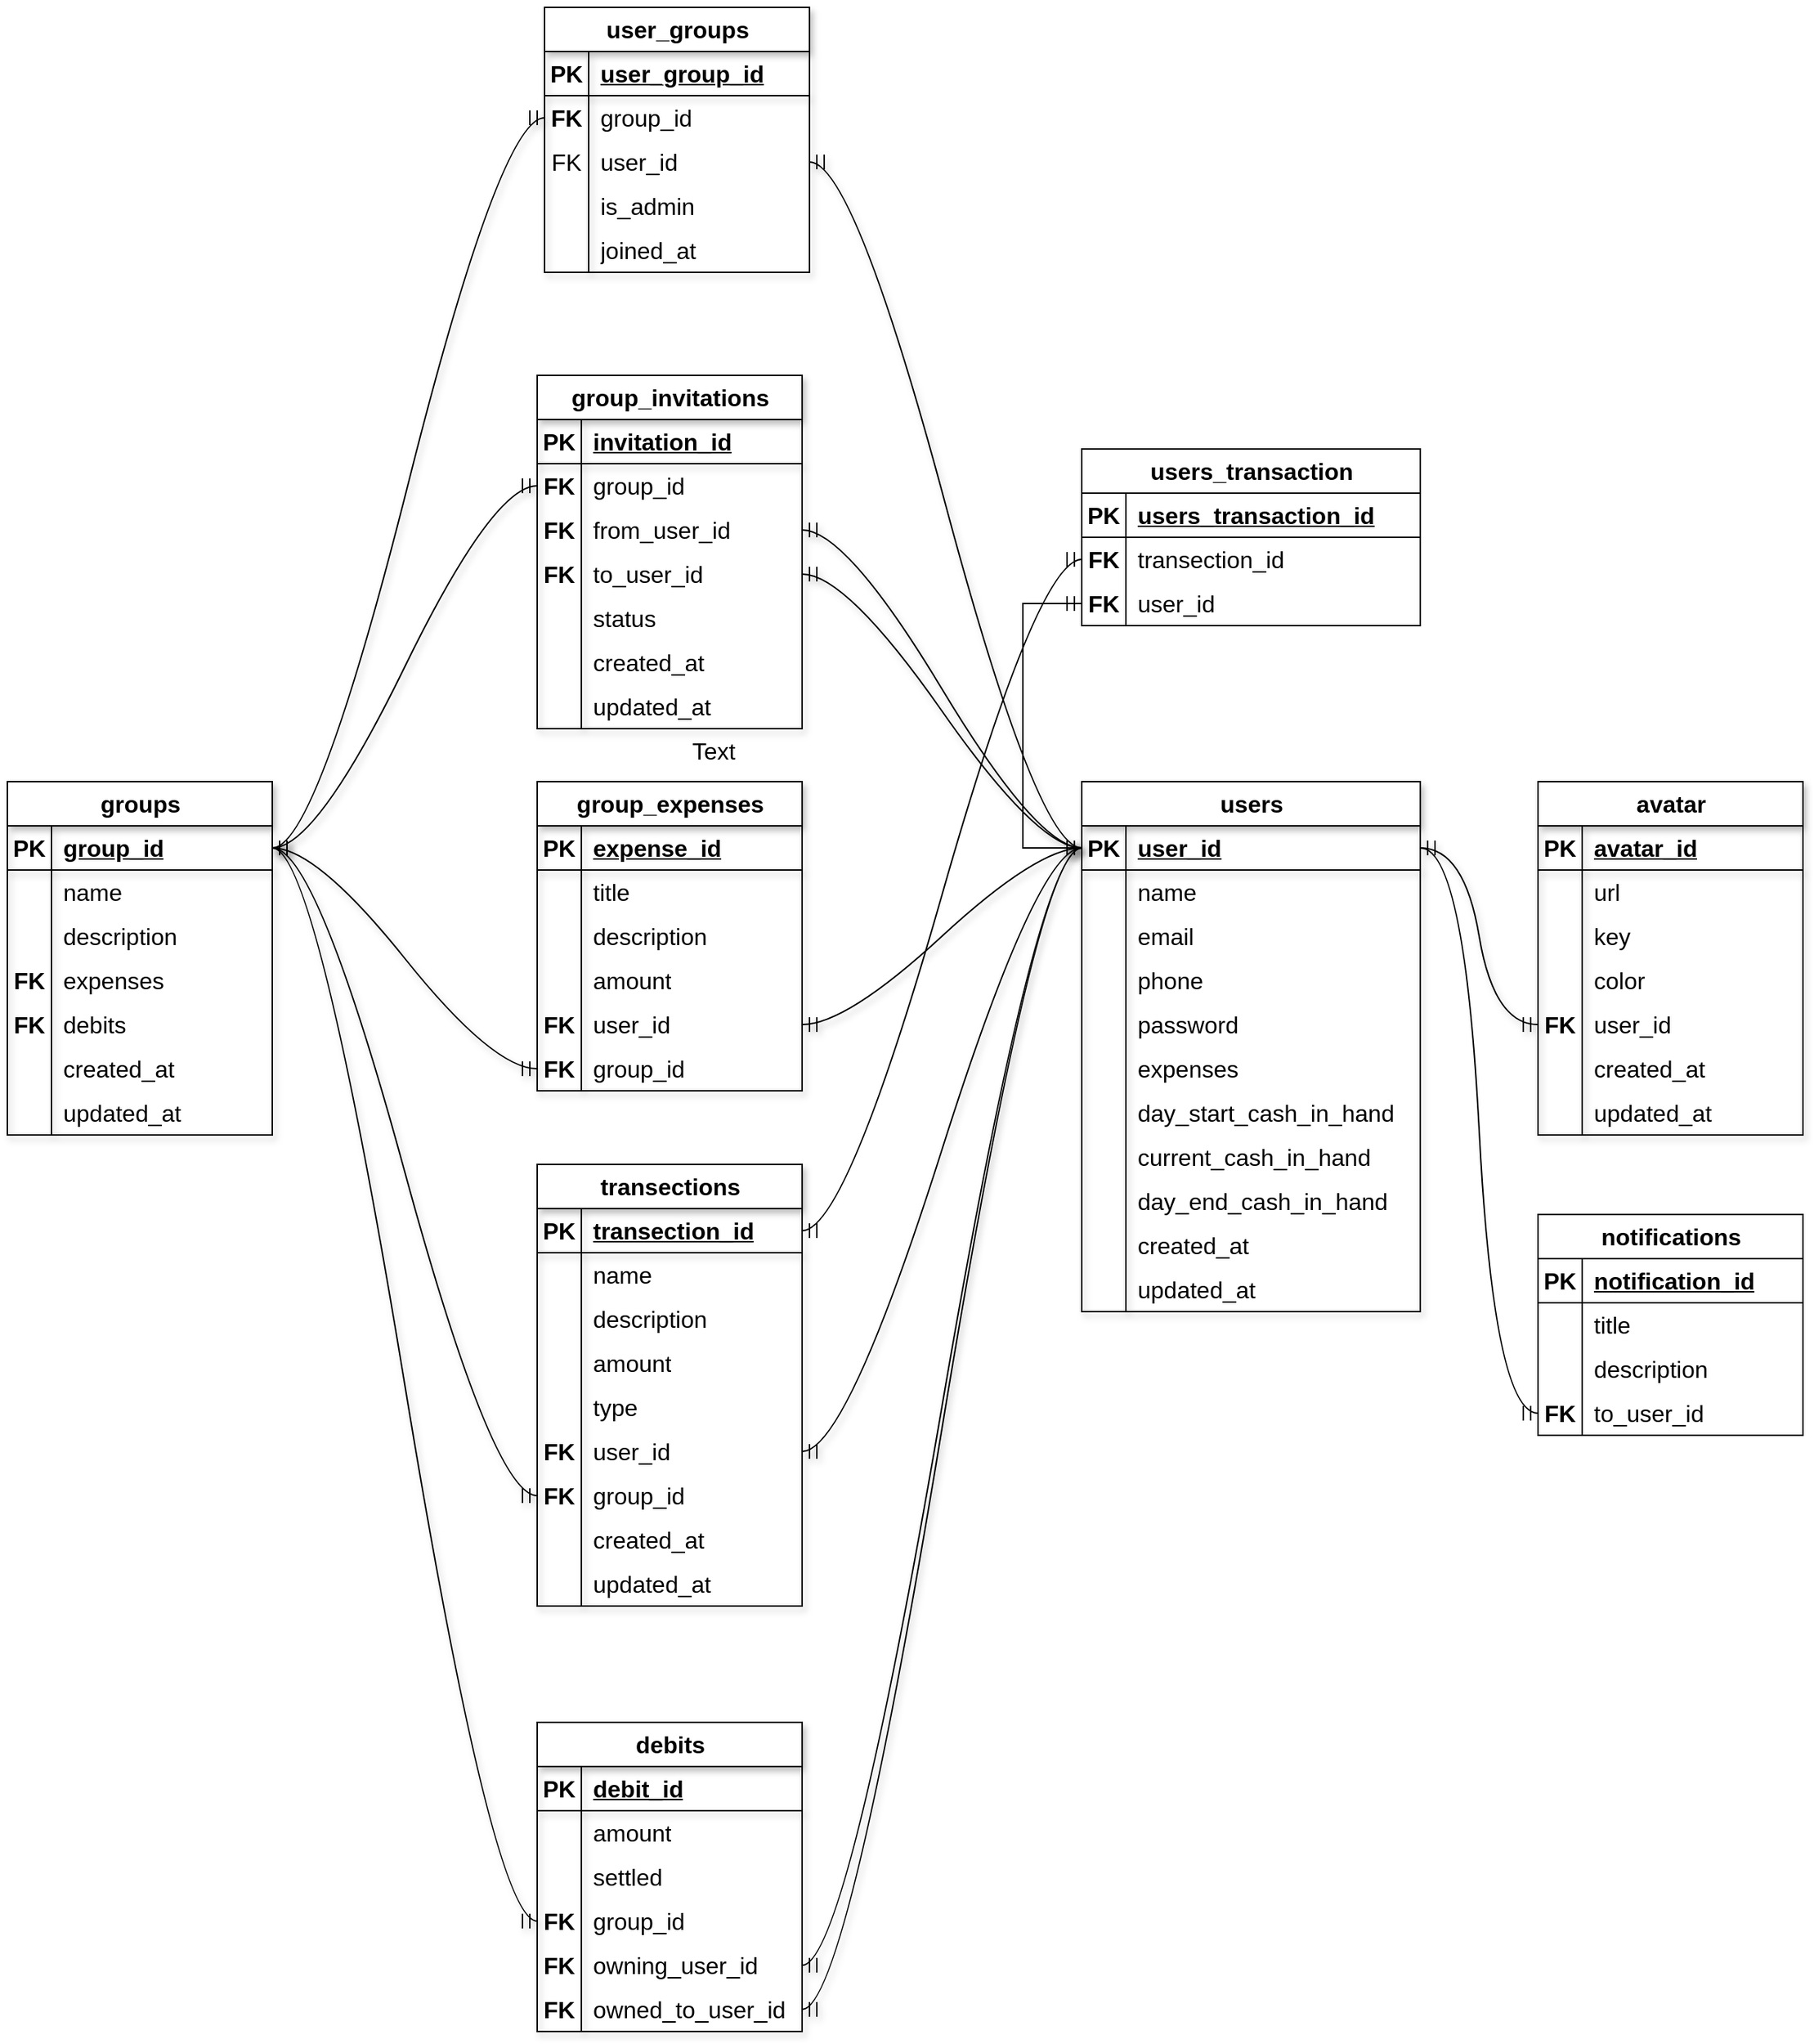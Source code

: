 <mxfile version="21.2.8" type="device">
  <diagram name="Page-1" id="5UPC-v0WkpWq5ISg_S8H">
    <mxGraphModel dx="1561" dy="557" grid="1" gridSize="10" guides="1" tooltips="1" connect="1" arrows="1" fold="1" page="1" pageScale="1" pageWidth="827" pageHeight="1169" math="1" shadow="0">
      <root>
        <mxCell id="0" />
        <mxCell id="1" parent="0" />
        <mxCell id="dT6KXSUbfjFfLU4bcey1-2" value="" style="edgeStyle=entityRelationEdgeStyle;fontSize=12;html=1;endArrow=ERmandOne;startArrow=ERmandOne;rounded=0;startSize=8;endSize=8;curved=1;exitX=1;exitY=0.5;exitDx=0;exitDy=0;entryX=0;entryY=0.5;entryDx=0;entryDy=0;shadow=1;swimlaneLine=1;comic=0;" parent="1" source="dT6KXSUbfjFfLU4bcey1-4" target="Zo1jzQhZIwCoz9bKWbka-4" edge="1">
          <mxGeometry width="100" height="100" relative="1" as="geometry">
            <mxPoint x="510" y="811" as="sourcePoint" />
            <mxPoint x="454" y="135" as="targetPoint" />
          </mxGeometry>
        </mxCell>
        <mxCell id="dT6KXSUbfjFfLU4bcey1-3" value="users" style="shape=table;startSize=30;container=1;collapsible=1;childLayout=tableLayout;fixedRows=1;rowLines=0;fontStyle=1;align=center;resizeLast=1;html=1;fontSize=16;shadow=1;swimlaneLine=1;comic=0;" parent="1" vertex="1">
          <mxGeometry x="280" y="616" width="230" height="360" as="geometry" />
        </mxCell>
        <mxCell id="dT6KXSUbfjFfLU4bcey1-4" value="" style="shape=tableRow;horizontal=0;startSize=0;swimlaneHead=0;swimlaneBody=0;fillColor=none;collapsible=0;dropTarget=0;points=[[0,0.5],[1,0.5]];portConstraint=eastwest;top=0;left=0;right=0;bottom=1;fontSize=16;shadow=1;swimlaneLine=1;comic=0;" parent="dT6KXSUbfjFfLU4bcey1-3" vertex="1">
          <mxGeometry y="30" width="230" height="30" as="geometry" />
        </mxCell>
        <mxCell id="dT6KXSUbfjFfLU4bcey1-5" value="PK" style="shape=partialRectangle;connectable=0;fillColor=none;top=0;left=0;bottom=0;right=0;fontStyle=1;overflow=hidden;whiteSpace=wrap;html=1;fontSize=16;shadow=1;swimlaneLine=1;comic=0;" parent="dT6KXSUbfjFfLU4bcey1-4" vertex="1">
          <mxGeometry width="30" height="30" as="geometry">
            <mxRectangle width="30" height="30" as="alternateBounds" />
          </mxGeometry>
        </mxCell>
        <mxCell id="dT6KXSUbfjFfLU4bcey1-6" value="user_id" style="shape=partialRectangle;connectable=0;fillColor=none;top=0;left=0;bottom=0;right=0;align=left;spacingLeft=6;fontStyle=5;overflow=hidden;whiteSpace=wrap;html=1;fontSize=16;shadow=1;swimlaneLine=1;comic=0;" parent="dT6KXSUbfjFfLU4bcey1-4" vertex="1">
          <mxGeometry x="30" width="200" height="30" as="geometry">
            <mxRectangle width="200" height="30" as="alternateBounds" />
          </mxGeometry>
        </mxCell>
        <mxCell id="dT6KXSUbfjFfLU4bcey1-7" value="" style="shape=tableRow;horizontal=0;startSize=0;swimlaneHead=0;swimlaneBody=0;fillColor=none;collapsible=0;dropTarget=0;points=[[0,0.5],[1,0.5]];portConstraint=eastwest;top=0;left=0;right=0;bottom=0;fontSize=16;shadow=1;swimlaneLine=1;comic=0;" parent="dT6KXSUbfjFfLU4bcey1-3" vertex="1">
          <mxGeometry y="60" width="230" height="30" as="geometry" />
        </mxCell>
        <mxCell id="dT6KXSUbfjFfLU4bcey1-8" value="" style="shape=partialRectangle;connectable=0;fillColor=none;top=0;left=0;bottom=0;right=0;editable=1;overflow=hidden;whiteSpace=wrap;html=1;fontSize=16;shadow=1;swimlaneLine=1;comic=0;" parent="dT6KXSUbfjFfLU4bcey1-7" vertex="1">
          <mxGeometry width="30" height="30" as="geometry">
            <mxRectangle width="30" height="30" as="alternateBounds" />
          </mxGeometry>
        </mxCell>
        <mxCell id="dT6KXSUbfjFfLU4bcey1-9" value="name&lt;br&gt;" style="shape=partialRectangle;connectable=0;fillColor=none;top=0;left=0;bottom=0;right=0;align=left;spacingLeft=6;overflow=hidden;whiteSpace=wrap;html=1;fontSize=16;shadow=1;swimlaneLine=1;comic=0;" parent="dT6KXSUbfjFfLU4bcey1-7" vertex="1">
          <mxGeometry x="30" width="200" height="30" as="geometry">
            <mxRectangle width="200" height="30" as="alternateBounds" />
          </mxGeometry>
        </mxCell>
        <mxCell id="dT6KXSUbfjFfLU4bcey1-10" value="" style="shape=tableRow;horizontal=0;startSize=0;swimlaneHead=0;swimlaneBody=0;fillColor=none;collapsible=0;dropTarget=0;points=[[0,0.5],[1,0.5]];portConstraint=eastwest;top=0;left=0;right=0;bottom=0;fontSize=16;shadow=1;swimlaneLine=1;comic=0;" parent="dT6KXSUbfjFfLU4bcey1-3" vertex="1">
          <mxGeometry y="90" width="230" height="30" as="geometry" />
        </mxCell>
        <mxCell id="dT6KXSUbfjFfLU4bcey1-11" value="" style="shape=partialRectangle;connectable=0;fillColor=none;top=0;left=0;bottom=0;right=0;editable=1;overflow=hidden;whiteSpace=wrap;html=1;fontSize=16;shadow=1;swimlaneLine=1;comic=0;" parent="dT6KXSUbfjFfLU4bcey1-10" vertex="1">
          <mxGeometry width="30" height="30" as="geometry">
            <mxRectangle width="30" height="30" as="alternateBounds" />
          </mxGeometry>
        </mxCell>
        <mxCell id="dT6KXSUbfjFfLU4bcey1-12" value="email" style="shape=partialRectangle;connectable=0;fillColor=none;top=0;left=0;bottom=0;right=0;align=left;spacingLeft=6;overflow=hidden;whiteSpace=wrap;html=1;fontSize=16;shadow=1;swimlaneLine=1;comic=0;" parent="dT6KXSUbfjFfLU4bcey1-10" vertex="1">
          <mxGeometry x="30" width="200" height="30" as="geometry">
            <mxRectangle width="200" height="30" as="alternateBounds" />
          </mxGeometry>
        </mxCell>
        <mxCell id="dT6KXSUbfjFfLU4bcey1-13" value="" style="shape=tableRow;horizontal=0;startSize=0;swimlaneHead=0;swimlaneBody=0;fillColor=none;collapsible=0;dropTarget=0;points=[[0,0.5],[1,0.5]];portConstraint=eastwest;top=0;left=0;right=0;bottom=0;fontSize=16;shadow=1;swimlaneLine=1;comic=0;" parent="dT6KXSUbfjFfLU4bcey1-3" vertex="1">
          <mxGeometry y="120" width="230" height="30" as="geometry" />
        </mxCell>
        <mxCell id="dT6KXSUbfjFfLU4bcey1-14" value="" style="shape=partialRectangle;connectable=0;fillColor=none;top=0;left=0;bottom=0;right=0;editable=1;overflow=hidden;whiteSpace=wrap;html=1;fontSize=16;shadow=1;swimlaneLine=1;comic=0;" parent="dT6KXSUbfjFfLU4bcey1-13" vertex="1">
          <mxGeometry width="30" height="30" as="geometry">
            <mxRectangle width="30" height="30" as="alternateBounds" />
          </mxGeometry>
        </mxCell>
        <mxCell id="dT6KXSUbfjFfLU4bcey1-15" value="phone" style="shape=partialRectangle;connectable=0;fillColor=none;top=0;left=0;bottom=0;right=0;align=left;spacingLeft=6;overflow=hidden;whiteSpace=wrap;html=1;fontSize=16;shadow=1;swimlaneLine=1;comic=0;" parent="dT6KXSUbfjFfLU4bcey1-13" vertex="1">
          <mxGeometry x="30" width="200" height="30" as="geometry">
            <mxRectangle width="200" height="30" as="alternateBounds" />
          </mxGeometry>
        </mxCell>
        <mxCell id="dT6KXSUbfjFfLU4bcey1-16" value="" style="shape=tableRow;horizontal=0;startSize=0;swimlaneHead=0;swimlaneBody=0;fillColor=none;collapsible=0;dropTarget=0;points=[[0,0.5],[1,0.5]];portConstraint=eastwest;top=0;left=0;right=0;bottom=0;fontSize=16;shadow=1;swimlaneLine=1;comic=0;" parent="dT6KXSUbfjFfLU4bcey1-3" vertex="1">
          <mxGeometry y="150" width="230" height="30" as="geometry" />
        </mxCell>
        <mxCell id="dT6KXSUbfjFfLU4bcey1-17" value="" style="shape=partialRectangle;connectable=0;fillColor=none;top=0;left=0;bottom=0;right=0;editable=1;overflow=hidden;whiteSpace=wrap;html=1;fontSize=16;shadow=1;swimlaneLine=1;comic=0;" parent="dT6KXSUbfjFfLU4bcey1-16" vertex="1">
          <mxGeometry width="30" height="30" as="geometry">
            <mxRectangle width="30" height="30" as="alternateBounds" />
          </mxGeometry>
        </mxCell>
        <mxCell id="dT6KXSUbfjFfLU4bcey1-18" value="password" style="shape=partialRectangle;connectable=0;fillColor=none;top=0;left=0;bottom=0;right=0;align=left;spacingLeft=6;overflow=hidden;whiteSpace=wrap;html=1;fontSize=16;shadow=1;swimlaneLine=1;comic=0;" parent="dT6KXSUbfjFfLU4bcey1-16" vertex="1">
          <mxGeometry x="30" width="200" height="30" as="geometry">
            <mxRectangle width="200" height="30" as="alternateBounds" />
          </mxGeometry>
        </mxCell>
        <mxCell id="dT6KXSUbfjFfLU4bcey1-22" value="" style="shape=tableRow;horizontal=0;startSize=0;swimlaneHead=0;swimlaneBody=0;fillColor=none;collapsible=0;dropTarget=0;points=[[0,0.5],[1,0.5]];portConstraint=eastwest;top=0;left=0;right=0;bottom=0;fontSize=16;shadow=1;swimlaneLine=1;comic=0;" parent="dT6KXSUbfjFfLU4bcey1-3" vertex="1">
          <mxGeometry y="180" width="230" height="30" as="geometry" />
        </mxCell>
        <mxCell id="dT6KXSUbfjFfLU4bcey1-23" value="" style="shape=partialRectangle;connectable=0;fillColor=none;top=0;left=0;bottom=0;right=0;editable=1;overflow=hidden;whiteSpace=wrap;html=1;fontSize=16;shadow=1;swimlaneLine=1;comic=0;" parent="dT6KXSUbfjFfLU4bcey1-22" vertex="1">
          <mxGeometry width="30" height="30" as="geometry">
            <mxRectangle width="30" height="30" as="alternateBounds" />
          </mxGeometry>
        </mxCell>
        <mxCell id="dT6KXSUbfjFfLU4bcey1-24" value="expenses" style="shape=partialRectangle;connectable=0;fillColor=none;top=0;left=0;bottom=0;right=0;align=left;spacingLeft=6;overflow=hidden;whiteSpace=wrap;html=1;fontSize=16;shadow=1;swimlaneLine=1;comic=0;" parent="dT6KXSUbfjFfLU4bcey1-22" vertex="1">
          <mxGeometry x="30" width="200" height="30" as="geometry">
            <mxRectangle width="200" height="30" as="alternateBounds" />
          </mxGeometry>
        </mxCell>
        <mxCell id="6w-f2TZbRilQw1N-Udu5-1" value="" style="shape=tableRow;horizontal=0;startSize=0;swimlaneHead=0;swimlaneBody=0;fillColor=none;collapsible=0;dropTarget=0;points=[[0,0.5],[1,0.5]];portConstraint=eastwest;top=0;left=0;right=0;bottom=0;fontSize=16;shadow=1;swimlaneLine=1;comic=0;" parent="dT6KXSUbfjFfLU4bcey1-3" vertex="1">
          <mxGeometry y="210" width="230" height="30" as="geometry" />
        </mxCell>
        <mxCell id="6w-f2TZbRilQw1N-Udu5-2" value="" style="shape=partialRectangle;connectable=0;fillColor=none;top=0;left=0;bottom=0;right=0;editable=1;overflow=hidden;whiteSpace=wrap;html=1;fontSize=16;shadow=1;swimlaneLine=1;comic=0;" parent="6w-f2TZbRilQw1N-Udu5-1" vertex="1">
          <mxGeometry width="30" height="30" as="geometry">
            <mxRectangle width="30" height="30" as="alternateBounds" />
          </mxGeometry>
        </mxCell>
        <mxCell id="6w-f2TZbRilQw1N-Udu5-3" value="day_start_cash_in_hand" style="shape=partialRectangle;connectable=0;fillColor=none;top=0;left=0;bottom=0;right=0;align=left;spacingLeft=6;overflow=hidden;whiteSpace=wrap;html=1;fontSize=16;shadow=1;swimlaneLine=1;comic=0;" parent="6w-f2TZbRilQw1N-Udu5-1" vertex="1">
          <mxGeometry x="30" width="200" height="30" as="geometry">
            <mxRectangle width="200" height="30" as="alternateBounds" />
          </mxGeometry>
        </mxCell>
        <mxCell id="6w-f2TZbRilQw1N-Udu5-26" value="" style="shape=tableRow;horizontal=0;startSize=0;swimlaneHead=0;swimlaneBody=0;fillColor=none;collapsible=0;dropTarget=0;points=[[0,0.5],[1,0.5]];portConstraint=eastwest;top=0;left=0;right=0;bottom=0;fontSize=16;shadow=1;swimlaneLine=1;comic=0;" parent="dT6KXSUbfjFfLU4bcey1-3" vertex="1">
          <mxGeometry y="240" width="230" height="30" as="geometry" />
        </mxCell>
        <mxCell id="6w-f2TZbRilQw1N-Udu5-27" value="" style="shape=partialRectangle;connectable=0;fillColor=none;top=0;left=0;bottom=0;right=0;editable=1;overflow=hidden;whiteSpace=wrap;html=1;fontSize=16;shadow=1;swimlaneLine=1;comic=0;" parent="6w-f2TZbRilQw1N-Udu5-26" vertex="1">
          <mxGeometry width="30" height="30" as="geometry">
            <mxRectangle width="30" height="30" as="alternateBounds" />
          </mxGeometry>
        </mxCell>
        <mxCell id="6w-f2TZbRilQw1N-Udu5-28" value="current_cash_in_hand" style="shape=partialRectangle;connectable=0;fillColor=none;top=0;left=0;bottom=0;right=0;align=left;spacingLeft=6;overflow=hidden;whiteSpace=wrap;html=1;fontSize=16;shadow=1;swimlaneLine=1;comic=0;" parent="6w-f2TZbRilQw1N-Udu5-26" vertex="1">
          <mxGeometry x="30" width="200" height="30" as="geometry">
            <mxRectangle width="200" height="30" as="alternateBounds" />
          </mxGeometry>
        </mxCell>
        <mxCell id="6w-f2TZbRilQw1N-Udu5-4" value="" style="shape=tableRow;horizontal=0;startSize=0;swimlaneHead=0;swimlaneBody=0;fillColor=none;collapsible=0;dropTarget=0;points=[[0,0.5],[1,0.5]];portConstraint=eastwest;top=0;left=0;right=0;bottom=0;fontSize=16;shadow=1;swimlaneLine=1;comic=0;" parent="dT6KXSUbfjFfLU4bcey1-3" vertex="1">
          <mxGeometry y="270" width="230" height="30" as="geometry" />
        </mxCell>
        <mxCell id="6w-f2TZbRilQw1N-Udu5-5" value="" style="shape=partialRectangle;connectable=0;fillColor=none;top=0;left=0;bottom=0;right=0;editable=1;overflow=hidden;whiteSpace=wrap;html=1;fontSize=16;shadow=1;swimlaneLine=1;comic=0;" parent="6w-f2TZbRilQw1N-Udu5-4" vertex="1">
          <mxGeometry width="30" height="30" as="geometry">
            <mxRectangle width="30" height="30" as="alternateBounds" />
          </mxGeometry>
        </mxCell>
        <mxCell id="6w-f2TZbRilQw1N-Udu5-6" value="day_end_cash_in_hand" style="shape=partialRectangle;connectable=0;fillColor=none;top=0;left=0;bottom=0;right=0;align=left;spacingLeft=6;overflow=hidden;whiteSpace=wrap;html=1;fontSize=16;shadow=1;swimlaneLine=1;comic=0;" parent="6w-f2TZbRilQw1N-Udu5-4" vertex="1">
          <mxGeometry x="30" width="200" height="30" as="geometry">
            <mxRectangle width="200" height="30" as="alternateBounds" />
          </mxGeometry>
        </mxCell>
        <mxCell id="dT6KXSUbfjFfLU4bcey1-74" value="" style="shape=tableRow;horizontal=0;startSize=0;swimlaneHead=0;swimlaneBody=0;fillColor=none;collapsible=0;dropTarget=0;points=[[0,0.5],[1,0.5]];portConstraint=eastwest;top=0;left=0;right=0;bottom=0;fontSize=16;shadow=1;swimlaneLine=1;comic=0;" parent="dT6KXSUbfjFfLU4bcey1-3" vertex="1">
          <mxGeometry y="300" width="230" height="30" as="geometry" />
        </mxCell>
        <mxCell id="dT6KXSUbfjFfLU4bcey1-75" value="" style="shape=partialRectangle;connectable=0;fillColor=none;top=0;left=0;bottom=0;right=0;editable=1;overflow=hidden;whiteSpace=wrap;html=1;fontSize=16;shadow=1;swimlaneLine=1;comic=0;" parent="dT6KXSUbfjFfLU4bcey1-74" vertex="1">
          <mxGeometry width="30" height="30" as="geometry">
            <mxRectangle width="30" height="30" as="alternateBounds" />
          </mxGeometry>
        </mxCell>
        <mxCell id="dT6KXSUbfjFfLU4bcey1-76" value="created_at" style="shape=partialRectangle;connectable=0;fillColor=none;top=0;left=0;bottom=0;right=0;align=left;spacingLeft=6;overflow=hidden;whiteSpace=wrap;html=1;fontSize=16;shadow=1;swimlaneLine=1;comic=0;" parent="dT6KXSUbfjFfLU4bcey1-74" vertex="1">
          <mxGeometry x="30" width="200" height="30" as="geometry">
            <mxRectangle width="200" height="30" as="alternateBounds" />
          </mxGeometry>
        </mxCell>
        <mxCell id="dT6KXSUbfjFfLU4bcey1-77" value="" style="shape=tableRow;horizontal=0;startSize=0;swimlaneHead=0;swimlaneBody=0;fillColor=none;collapsible=0;dropTarget=0;points=[[0,0.5],[1,0.5]];portConstraint=eastwest;top=0;left=0;right=0;bottom=0;fontSize=16;shadow=1;swimlaneLine=1;comic=0;" parent="dT6KXSUbfjFfLU4bcey1-3" vertex="1">
          <mxGeometry y="330" width="230" height="30" as="geometry" />
        </mxCell>
        <mxCell id="dT6KXSUbfjFfLU4bcey1-78" value="" style="shape=partialRectangle;connectable=0;fillColor=none;top=0;left=0;bottom=0;right=0;editable=1;overflow=hidden;whiteSpace=wrap;html=1;fontSize=16;shadow=1;swimlaneLine=1;comic=0;" parent="dT6KXSUbfjFfLU4bcey1-77" vertex="1">
          <mxGeometry width="30" height="30" as="geometry">
            <mxRectangle width="30" height="30" as="alternateBounds" />
          </mxGeometry>
        </mxCell>
        <mxCell id="dT6KXSUbfjFfLU4bcey1-79" value="updated_at" style="shape=partialRectangle;connectable=0;fillColor=none;top=0;left=0;bottom=0;right=0;align=left;spacingLeft=6;overflow=hidden;whiteSpace=wrap;html=1;fontSize=16;shadow=1;swimlaneLine=1;comic=0;" parent="dT6KXSUbfjFfLU4bcey1-77" vertex="1">
          <mxGeometry x="30" width="200" height="30" as="geometry">
            <mxRectangle width="200" height="30" as="alternateBounds" />
          </mxGeometry>
        </mxCell>
        <mxCell id="dT6KXSUbfjFfLU4bcey1-29" value="avatar" style="shape=table;startSize=30;container=1;collapsible=1;childLayout=tableLayout;fixedRows=1;rowLines=0;fontStyle=1;align=center;resizeLast=1;html=1;fontSize=16;shadow=1;swimlaneLine=1;comic=0;" parent="1" vertex="1">
          <mxGeometry x="590" y="616" width="180" height="240" as="geometry" />
        </mxCell>
        <mxCell id="dT6KXSUbfjFfLU4bcey1-30" value="" style="shape=tableRow;horizontal=0;startSize=0;swimlaneHead=0;swimlaneBody=0;fillColor=none;collapsible=0;dropTarget=0;points=[[0,0.5],[1,0.5]];portConstraint=eastwest;top=0;left=0;right=0;bottom=1;fontSize=16;shadow=1;swimlaneLine=1;comic=0;" parent="dT6KXSUbfjFfLU4bcey1-29" vertex="1">
          <mxGeometry y="30" width="180" height="30" as="geometry" />
        </mxCell>
        <mxCell id="dT6KXSUbfjFfLU4bcey1-31" value="PK" style="shape=partialRectangle;connectable=0;fillColor=none;top=0;left=0;bottom=0;right=0;fontStyle=1;overflow=hidden;whiteSpace=wrap;html=1;fontSize=16;shadow=1;swimlaneLine=1;comic=0;" parent="dT6KXSUbfjFfLU4bcey1-30" vertex="1">
          <mxGeometry width="30" height="30" as="geometry">
            <mxRectangle width="30" height="30" as="alternateBounds" />
          </mxGeometry>
        </mxCell>
        <mxCell id="dT6KXSUbfjFfLU4bcey1-32" value="avatar_id" style="shape=partialRectangle;connectable=0;fillColor=none;top=0;left=0;bottom=0;right=0;align=left;spacingLeft=6;fontStyle=5;overflow=hidden;whiteSpace=wrap;html=1;fontSize=16;shadow=1;swimlaneLine=1;comic=0;" parent="dT6KXSUbfjFfLU4bcey1-30" vertex="1">
          <mxGeometry x="30" width="150" height="30" as="geometry">
            <mxRectangle width="150" height="30" as="alternateBounds" />
          </mxGeometry>
        </mxCell>
        <mxCell id="dT6KXSUbfjFfLU4bcey1-33" value="" style="shape=tableRow;horizontal=0;startSize=0;swimlaneHead=0;swimlaneBody=0;fillColor=none;collapsible=0;dropTarget=0;points=[[0,0.5],[1,0.5]];portConstraint=eastwest;top=0;left=0;right=0;bottom=0;fontSize=16;shadow=1;swimlaneLine=1;comic=0;" parent="dT6KXSUbfjFfLU4bcey1-29" vertex="1">
          <mxGeometry y="60" width="180" height="30" as="geometry" />
        </mxCell>
        <mxCell id="dT6KXSUbfjFfLU4bcey1-34" value="" style="shape=partialRectangle;connectable=0;fillColor=none;top=0;left=0;bottom=0;right=0;editable=1;overflow=hidden;whiteSpace=wrap;html=1;fontSize=16;shadow=1;swimlaneLine=1;comic=0;" parent="dT6KXSUbfjFfLU4bcey1-33" vertex="1">
          <mxGeometry width="30" height="30" as="geometry">
            <mxRectangle width="30" height="30" as="alternateBounds" />
          </mxGeometry>
        </mxCell>
        <mxCell id="dT6KXSUbfjFfLU4bcey1-35" value="url" style="shape=partialRectangle;connectable=0;fillColor=none;top=0;left=0;bottom=0;right=0;align=left;spacingLeft=6;overflow=hidden;whiteSpace=wrap;html=1;fontSize=16;shadow=1;swimlaneLine=1;comic=0;" parent="dT6KXSUbfjFfLU4bcey1-33" vertex="1">
          <mxGeometry x="30" width="150" height="30" as="geometry">
            <mxRectangle width="150" height="30" as="alternateBounds" />
          </mxGeometry>
        </mxCell>
        <mxCell id="dT6KXSUbfjFfLU4bcey1-36" value="" style="shape=tableRow;horizontal=0;startSize=0;swimlaneHead=0;swimlaneBody=0;fillColor=none;collapsible=0;dropTarget=0;points=[[0,0.5],[1,0.5]];portConstraint=eastwest;top=0;left=0;right=0;bottom=0;fontSize=16;shadow=1;swimlaneLine=1;comic=0;" parent="dT6KXSUbfjFfLU4bcey1-29" vertex="1">
          <mxGeometry y="90" width="180" height="30" as="geometry" />
        </mxCell>
        <mxCell id="dT6KXSUbfjFfLU4bcey1-37" value="" style="shape=partialRectangle;connectable=0;fillColor=none;top=0;left=0;bottom=0;right=0;editable=1;overflow=hidden;whiteSpace=wrap;html=1;fontSize=16;shadow=1;swimlaneLine=1;comic=0;" parent="dT6KXSUbfjFfLU4bcey1-36" vertex="1">
          <mxGeometry width="30" height="30" as="geometry">
            <mxRectangle width="30" height="30" as="alternateBounds" />
          </mxGeometry>
        </mxCell>
        <mxCell id="dT6KXSUbfjFfLU4bcey1-38" value="key" style="shape=partialRectangle;connectable=0;fillColor=none;top=0;left=0;bottom=0;right=0;align=left;spacingLeft=6;overflow=hidden;whiteSpace=wrap;html=1;fontSize=16;shadow=1;swimlaneLine=1;comic=0;" parent="dT6KXSUbfjFfLU4bcey1-36" vertex="1">
          <mxGeometry x="30" width="150" height="30" as="geometry">
            <mxRectangle width="150" height="30" as="alternateBounds" />
          </mxGeometry>
        </mxCell>
        <mxCell id="Zo1jzQhZIwCoz9bKWbka-1" value="" style="shape=tableRow;horizontal=0;startSize=0;swimlaneHead=0;swimlaneBody=0;fillColor=none;collapsible=0;dropTarget=0;points=[[0,0.5],[1,0.5]];portConstraint=eastwest;top=0;left=0;right=0;bottom=0;fontSize=16;shadow=1;swimlaneLine=1;comic=0;" vertex="1" parent="dT6KXSUbfjFfLU4bcey1-29">
          <mxGeometry y="120" width="180" height="30" as="geometry" />
        </mxCell>
        <mxCell id="Zo1jzQhZIwCoz9bKWbka-2" value="" style="shape=partialRectangle;connectable=0;fillColor=none;top=0;left=0;bottom=0;right=0;editable=1;overflow=hidden;whiteSpace=wrap;html=1;fontSize=16;shadow=1;swimlaneLine=1;comic=0;" vertex="1" parent="Zo1jzQhZIwCoz9bKWbka-1">
          <mxGeometry width="30" height="30" as="geometry">
            <mxRectangle width="30" height="30" as="alternateBounds" />
          </mxGeometry>
        </mxCell>
        <mxCell id="Zo1jzQhZIwCoz9bKWbka-3" value="color" style="shape=partialRectangle;connectable=0;fillColor=none;top=0;left=0;bottom=0;right=0;align=left;spacingLeft=6;overflow=hidden;whiteSpace=wrap;html=1;fontSize=16;shadow=1;swimlaneLine=1;comic=0;" vertex="1" parent="Zo1jzQhZIwCoz9bKWbka-1">
          <mxGeometry x="30" width="150" height="30" as="geometry">
            <mxRectangle width="150" height="30" as="alternateBounds" />
          </mxGeometry>
        </mxCell>
        <mxCell id="Zo1jzQhZIwCoz9bKWbka-4" value="" style="shape=tableRow;horizontal=0;startSize=0;swimlaneHead=0;swimlaneBody=0;fillColor=none;collapsible=0;dropTarget=0;points=[[0,0.5],[1,0.5]];portConstraint=eastwest;top=0;left=0;right=0;bottom=0;fontSize=16;shadow=1;swimlaneLine=1;comic=0;" vertex="1" parent="dT6KXSUbfjFfLU4bcey1-29">
          <mxGeometry y="150" width="180" height="30" as="geometry" />
        </mxCell>
        <mxCell id="Zo1jzQhZIwCoz9bKWbka-5" value="&lt;b&gt;FK&lt;/b&gt;" style="shape=partialRectangle;connectable=0;fillColor=none;top=0;left=0;bottom=0;right=0;editable=1;overflow=hidden;whiteSpace=wrap;html=1;fontSize=16;shadow=1;swimlaneLine=1;comic=0;" vertex="1" parent="Zo1jzQhZIwCoz9bKWbka-4">
          <mxGeometry width="30" height="30" as="geometry">
            <mxRectangle width="30" height="30" as="alternateBounds" />
          </mxGeometry>
        </mxCell>
        <mxCell id="Zo1jzQhZIwCoz9bKWbka-6" value="user_id" style="shape=partialRectangle;connectable=0;fillColor=none;top=0;left=0;bottom=0;right=0;align=left;spacingLeft=6;overflow=hidden;whiteSpace=wrap;html=1;fontSize=16;shadow=1;swimlaneLine=1;comic=0;" vertex="1" parent="Zo1jzQhZIwCoz9bKWbka-4">
          <mxGeometry x="30" width="150" height="30" as="geometry">
            <mxRectangle width="150" height="30" as="alternateBounds" />
          </mxGeometry>
        </mxCell>
        <mxCell id="Zo1jzQhZIwCoz9bKWbka-7" value="" style="shape=tableRow;horizontal=0;startSize=0;swimlaneHead=0;swimlaneBody=0;fillColor=none;collapsible=0;dropTarget=0;points=[[0,0.5],[1,0.5]];portConstraint=eastwest;top=0;left=0;right=0;bottom=0;fontSize=16;shadow=1;swimlaneLine=1;comic=0;" vertex="1" parent="dT6KXSUbfjFfLU4bcey1-29">
          <mxGeometry y="180" width="180" height="30" as="geometry" />
        </mxCell>
        <mxCell id="Zo1jzQhZIwCoz9bKWbka-8" value="" style="shape=partialRectangle;connectable=0;fillColor=none;top=0;left=0;bottom=0;right=0;editable=1;overflow=hidden;whiteSpace=wrap;html=1;fontSize=16;shadow=1;swimlaneLine=1;comic=0;" vertex="1" parent="Zo1jzQhZIwCoz9bKWbka-7">
          <mxGeometry width="30" height="30" as="geometry">
            <mxRectangle width="30" height="30" as="alternateBounds" />
          </mxGeometry>
        </mxCell>
        <mxCell id="Zo1jzQhZIwCoz9bKWbka-9" value="created_at" style="shape=partialRectangle;connectable=0;fillColor=none;top=0;left=0;bottom=0;right=0;align=left;spacingLeft=6;overflow=hidden;whiteSpace=wrap;html=1;fontSize=16;shadow=1;swimlaneLine=1;comic=0;" vertex="1" parent="Zo1jzQhZIwCoz9bKWbka-7">
          <mxGeometry x="30" width="150" height="30" as="geometry">
            <mxRectangle width="150" height="30" as="alternateBounds" />
          </mxGeometry>
        </mxCell>
        <mxCell id="Zo1jzQhZIwCoz9bKWbka-10" value="" style="shape=tableRow;horizontal=0;startSize=0;swimlaneHead=0;swimlaneBody=0;fillColor=none;collapsible=0;dropTarget=0;points=[[0,0.5],[1,0.5]];portConstraint=eastwest;top=0;left=0;right=0;bottom=0;fontSize=16;shadow=1;swimlaneLine=1;comic=0;" vertex="1" parent="dT6KXSUbfjFfLU4bcey1-29">
          <mxGeometry y="210" width="180" height="30" as="geometry" />
        </mxCell>
        <mxCell id="Zo1jzQhZIwCoz9bKWbka-11" value="" style="shape=partialRectangle;connectable=0;fillColor=none;top=0;left=0;bottom=0;right=0;editable=1;overflow=hidden;whiteSpace=wrap;html=1;fontSize=16;shadow=1;swimlaneLine=1;comic=0;" vertex="1" parent="Zo1jzQhZIwCoz9bKWbka-10">
          <mxGeometry width="30" height="30" as="geometry">
            <mxRectangle width="30" height="30" as="alternateBounds" />
          </mxGeometry>
        </mxCell>
        <mxCell id="Zo1jzQhZIwCoz9bKWbka-12" value="updated_at" style="shape=partialRectangle;connectable=0;fillColor=none;top=0;left=0;bottom=0;right=0;align=left;spacingLeft=6;overflow=hidden;whiteSpace=wrap;html=1;fontSize=16;shadow=1;swimlaneLine=1;comic=0;" vertex="1" parent="Zo1jzQhZIwCoz9bKWbka-10">
          <mxGeometry x="30" width="150" height="30" as="geometry">
            <mxRectangle width="150" height="30" as="alternateBounds" />
          </mxGeometry>
        </mxCell>
        <mxCell id="dT6KXSUbfjFfLU4bcey1-55" value="groups" style="shape=table;startSize=30;container=1;collapsible=1;childLayout=tableLayout;fixedRows=1;rowLines=0;fontStyle=1;align=center;resizeLast=1;html=1;fontSize=16;shadow=1;swimlaneLine=1;comic=0;" parent="1" vertex="1">
          <mxGeometry x="-450" y="616" width="180" height="240" as="geometry" />
        </mxCell>
        <mxCell id="dT6KXSUbfjFfLU4bcey1-56" value="" style="shape=tableRow;horizontal=0;startSize=0;swimlaneHead=0;swimlaneBody=0;fillColor=none;collapsible=0;dropTarget=0;points=[[0,0.5],[1,0.5]];portConstraint=eastwest;top=0;left=0;right=0;bottom=1;fontSize=16;shadow=1;swimlaneLine=1;comic=0;" parent="dT6KXSUbfjFfLU4bcey1-55" vertex="1">
          <mxGeometry y="30" width="180" height="30" as="geometry" />
        </mxCell>
        <mxCell id="dT6KXSUbfjFfLU4bcey1-57" value="PK" style="shape=partialRectangle;connectable=0;fillColor=none;top=0;left=0;bottom=0;right=0;fontStyle=1;overflow=hidden;whiteSpace=wrap;html=1;fontSize=16;shadow=1;swimlaneLine=1;comic=0;" parent="dT6KXSUbfjFfLU4bcey1-56" vertex="1">
          <mxGeometry width="30" height="30" as="geometry">
            <mxRectangle width="30" height="30" as="alternateBounds" />
          </mxGeometry>
        </mxCell>
        <mxCell id="dT6KXSUbfjFfLU4bcey1-58" value="group_id" style="shape=partialRectangle;connectable=0;fillColor=none;top=0;left=0;bottom=0;right=0;align=left;spacingLeft=6;fontStyle=5;overflow=hidden;whiteSpace=wrap;html=1;fontSize=16;shadow=1;swimlaneLine=1;comic=0;" parent="dT6KXSUbfjFfLU4bcey1-56" vertex="1">
          <mxGeometry x="30" width="150" height="30" as="geometry">
            <mxRectangle width="150" height="30" as="alternateBounds" />
          </mxGeometry>
        </mxCell>
        <mxCell id="dT6KXSUbfjFfLU4bcey1-59" value="" style="shape=tableRow;horizontal=0;startSize=0;swimlaneHead=0;swimlaneBody=0;fillColor=none;collapsible=0;dropTarget=0;points=[[0,0.5],[1,0.5]];portConstraint=eastwest;top=0;left=0;right=0;bottom=0;fontSize=16;shadow=1;swimlaneLine=1;comic=0;" parent="dT6KXSUbfjFfLU4bcey1-55" vertex="1">
          <mxGeometry y="60" width="180" height="30" as="geometry" />
        </mxCell>
        <mxCell id="dT6KXSUbfjFfLU4bcey1-60" value="" style="shape=partialRectangle;connectable=0;fillColor=none;top=0;left=0;bottom=0;right=0;editable=1;overflow=hidden;whiteSpace=wrap;html=1;fontSize=16;shadow=1;swimlaneLine=1;comic=0;" parent="dT6KXSUbfjFfLU4bcey1-59" vertex="1">
          <mxGeometry width="30" height="30" as="geometry">
            <mxRectangle width="30" height="30" as="alternateBounds" />
          </mxGeometry>
        </mxCell>
        <mxCell id="dT6KXSUbfjFfLU4bcey1-61" value="name" style="shape=partialRectangle;connectable=0;fillColor=none;top=0;left=0;bottom=0;right=0;align=left;spacingLeft=6;overflow=hidden;whiteSpace=wrap;html=1;fontSize=16;shadow=1;swimlaneLine=1;comic=0;" parent="dT6KXSUbfjFfLU4bcey1-59" vertex="1">
          <mxGeometry x="30" width="150" height="30" as="geometry">
            <mxRectangle width="150" height="30" as="alternateBounds" />
          </mxGeometry>
        </mxCell>
        <mxCell id="dT6KXSUbfjFfLU4bcey1-62" value="" style="shape=tableRow;horizontal=0;startSize=0;swimlaneHead=0;swimlaneBody=0;fillColor=none;collapsible=0;dropTarget=0;points=[[0,0.5],[1,0.5]];portConstraint=eastwest;top=0;left=0;right=0;bottom=0;fontSize=16;shadow=1;swimlaneLine=1;comic=0;" parent="dT6KXSUbfjFfLU4bcey1-55" vertex="1">
          <mxGeometry y="90" width="180" height="30" as="geometry" />
        </mxCell>
        <mxCell id="dT6KXSUbfjFfLU4bcey1-63" value="" style="shape=partialRectangle;connectable=0;fillColor=none;top=0;left=0;bottom=0;right=0;editable=1;overflow=hidden;whiteSpace=wrap;html=1;fontSize=16;shadow=1;swimlaneLine=1;comic=0;" parent="dT6KXSUbfjFfLU4bcey1-62" vertex="1">
          <mxGeometry width="30" height="30" as="geometry">
            <mxRectangle width="30" height="30" as="alternateBounds" />
          </mxGeometry>
        </mxCell>
        <mxCell id="dT6KXSUbfjFfLU4bcey1-64" value="description" style="shape=partialRectangle;connectable=0;fillColor=none;top=0;left=0;bottom=0;right=0;align=left;spacingLeft=6;overflow=hidden;whiteSpace=wrap;html=1;fontSize=16;shadow=1;swimlaneLine=1;comic=0;" parent="dT6KXSUbfjFfLU4bcey1-62" vertex="1">
          <mxGeometry x="30" width="150" height="30" as="geometry">
            <mxRectangle width="150" height="30" as="alternateBounds" />
          </mxGeometry>
        </mxCell>
        <mxCell id="dT6KXSUbfjFfLU4bcey1-68" value="" style="shape=tableRow;horizontal=0;startSize=0;swimlaneHead=0;swimlaneBody=0;fillColor=none;collapsible=0;dropTarget=0;points=[[0,0.5],[1,0.5]];portConstraint=eastwest;top=0;left=0;right=0;bottom=0;fontSize=16;shadow=1;swimlaneLine=1;comic=0;" parent="dT6KXSUbfjFfLU4bcey1-55" vertex="1">
          <mxGeometry y="120" width="180" height="30" as="geometry" />
        </mxCell>
        <mxCell id="dT6KXSUbfjFfLU4bcey1-69" value="&lt;b&gt;FK&lt;/b&gt;" style="shape=partialRectangle;connectable=0;fillColor=none;top=0;left=0;bottom=0;right=0;editable=1;overflow=hidden;whiteSpace=wrap;html=1;fontSize=16;shadow=1;swimlaneLine=1;comic=0;" parent="dT6KXSUbfjFfLU4bcey1-68" vertex="1">
          <mxGeometry width="30" height="30" as="geometry">
            <mxRectangle width="30" height="30" as="alternateBounds" />
          </mxGeometry>
        </mxCell>
        <mxCell id="dT6KXSUbfjFfLU4bcey1-70" value="expenses" style="shape=partialRectangle;connectable=0;fillColor=none;top=0;left=0;bottom=0;right=0;align=left;spacingLeft=6;overflow=hidden;whiteSpace=wrap;html=1;fontSize=16;shadow=1;swimlaneLine=1;comic=0;" parent="dT6KXSUbfjFfLU4bcey1-68" vertex="1">
          <mxGeometry x="30" width="150" height="30" as="geometry">
            <mxRectangle width="150" height="30" as="alternateBounds" />
          </mxGeometry>
        </mxCell>
        <mxCell id="dT6KXSUbfjFfLU4bcey1-80" value="" style="shape=tableRow;horizontal=0;startSize=0;swimlaneHead=0;swimlaneBody=0;fillColor=none;collapsible=0;dropTarget=0;points=[[0,0.5],[1,0.5]];portConstraint=eastwest;top=0;left=0;right=0;bottom=0;fontSize=16;shadow=1;swimlaneLine=1;comic=0;" parent="dT6KXSUbfjFfLU4bcey1-55" vertex="1">
          <mxGeometry y="150" width="180" height="30" as="geometry" />
        </mxCell>
        <mxCell id="dT6KXSUbfjFfLU4bcey1-81" value="&lt;b&gt;FK&lt;/b&gt;" style="shape=partialRectangle;connectable=0;fillColor=none;top=0;left=0;bottom=0;right=0;editable=1;overflow=hidden;whiteSpace=wrap;html=1;fontSize=16;shadow=1;swimlaneLine=1;comic=0;" parent="dT6KXSUbfjFfLU4bcey1-80" vertex="1">
          <mxGeometry width="30" height="30" as="geometry">
            <mxRectangle width="30" height="30" as="alternateBounds" />
          </mxGeometry>
        </mxCell>
        <mxCell id="dT6KXSUbfjFfLU4bcey1-82" value="debits" style="shape=partialRectangle;connectable=0;fillColor=none;top=0;left=0;bottom=0;right=0;align=left;spacingLeft=6;overflow=hidden;whiteSpace=wrap;html=1;fontSize=16;shadow=1;swimlaneLine=1;comic=0;" parent="dT6KXSUbfjFfLU4bcey1-80" vertex="1">
          <mxGeometry x="30" width="150" height="30" as="geometry">
            <mxRectangle width="150" height="30" as="alternateBounds" />
          </mxGeometry>
        </mxCell>
        <mxCell id="dT6KXSUbfjFfLU4bcey1-65" value="" style="shape=tableRow;horizontal=0;startSize=0;swimlaneHead=0;swimlaneBody=0;fillColor=none;collapsible=0;dropTarget=0;points=[[0,0.5],[1,0.5]];portConstraint=eastwest;top=0;left=0;right=0;bottom=0;fontSize=16;shadow=1;swimlaneLine=1;comic=0;" parent="dT6KXSUbfjFfLU4bcey1-55" vertex="1">
          <mxGeometry y="180" width="180" height="30" as="geometry" />
        </mxCell>
        <mxCell id="dT6KXSUbfjFfLU4bcey1-66" value="" style="shape=partialRectangle;connectable=0;fillColor=none;top=0;left=0;bottom=0;right=0;editable=1;overflow=hidden;whiteSpace=wrap;html=1;fontSize=16;shadow=1;swimlaneLine=1;comic=0;" parent="dT6KXSUbfjFfLU4bcey1-65" vertex="1">
          <mxGeometry width="30" height="30" as="geometry">
            <mxRectangle width="30" height="30" as="alternateBounds" />
          </mxGeometry>
        </mxCell>
        <mxCell id="dT6KXSUbfjFfLU4bcey1-67" value="created_at" style="shape=partialRectangle;connectable=0;fillColor=none;top=0;left=0;bottom=0;right=0;align=left;spacingLeft=6;overflow=hidden;whiteSpace=wrap;html=1;fontSize=16;shadow=1;swimlaneLine=1;comic=0;" parent="dT6KXSUbfjFfLU4bcey1-65" vertex="1">
          <mxGeometry x="30" width="150" height="30" as="geometry">
            <mxRectangle width="150" height="30" as="alternateBounds" />
          </mxGeometry>
        </mxCell>
        <mxCell id="dT6KXSUbfjFfLU4bcey1-71" value="" style="shape=tableRow;horizontal=0;startSize=0;swimlaneHead=0;swimlaneBody=0;fillColor=none;collapsible=0;dropTarget=0;points=[[0,0.5],[1,0.5]];portConstraint=eastwest;top=0;left=0;right=0;bottom=0;fontSize=16;shadow=1;swimlaneLine=1;comic=0;" parent="dT6KXSUbfjFfLU4bcey1-55" vertex="1">
          <mxGeometry y="210" width="180" height="30" as="geometry" />
        </mxCell>
        <mxCell id="dT6KXSUbfjFfLU4bcey1-72" value="" style="shape=partialRectangle;connectable=0;fillColor=none;top=0;left=0;bottom=0;right=0;editable=1;overflow=hidden;whiteSpace=wrap;html=1;fontSize=16;shadow=1;swimlaneLine=1;comic=0;" parent="dT6KXSUbfjFfLU4bcey1-71" vertex="1">
          <mxGeometry width="30" height="30" as="geometry">
            <mxRectangle width="30" height="30" as="alternateBounds" />
          </mxGeometry>
        </mxCell>
        <mxCell id="dT6KXSUbfjFfLU4bcey1-73" value="updated_at" style="shape=partialRectangle;connectable=0;fillColor=none;top=0;left=0;bottom=0;right=0;align=left;spacingLeft=6;overflow=hidden;whiteSpace=wrap;html=1;fontSize=16;shadow=1;swimlaneLine=1;comic=0;" parent="dT6KXSUbfjFfLU4bcey1-71" vertex="1">
          <mxGeometry x="30" width="150" height="30" as="geometry">
            <mxRectangle width="150" height="30" as="alternateBounds" />
          </mxGeometry>
        </mxCell>
        <mxCell id="dT6KXSUbfjFfLU4bcey1-83" value="user_groups" style="shape=table;startSize=30;container=1;collapsible=1;childLayout=tableLayout;fixedRows=1;rowLines=0;fontStyle=1;align=center;resizeLast=1;html=1;fontSize=16;shadow=1;swimlaneLine=1;comic=0;" parent="1" vertex="1">
          <mxGeometry x="-85" y="90" width="180" height="180" as="geometry" />
        </mxCell>
        <mxCell id="dT6KXSUbfjFfLU4bcey1-84" value="" style="shape=tableRow;horizontal=0;startSize=0;swimlaneHead=0;swimlaneBody=0;fillColor=none;collapsible=0;dropTarget=0;points=[[0,0.5],[1,0.5]];portConstraint=eastwest;top=0;left=0;right=0;bottom=1;fontSize=16;shadow=1;swimlaneLine=1;comic=0;" parent="dT6KXSUbfjFfLU4bcey1-83" vertex="1">
          <mxGeometry y="30" width="180" height="30" as="geometry" />
        </mxCell>
        <mxCell id="dT6KXSUbfjFfLU4bcey1-85" value="PK" style="shape=partialRectangle;connectable=0;fillColor=none;top=0;left=0;bottom=0;right=0;fontStyle=1;overflow=hidden;whiteSpace=wrap;html=1;fontSize=16;shadow=1;swimlaneLine=1;comic=0;" parent="dT6KXSUbfjFfLU4bcey1-84" vertex="1">
          <mxGeometry width="30" height="30" as="geometry">
            <mxRectangle width="30" height="30" as="alternateBounds" />
          </mxGeometry>
        </mxCell>
        <mxCell id="dT6KXSUbfjFfLU4bcey1-86" value="user_group_id" style="shape=partialRectangle;connectable=0;fillColor=none;top=0;left=0;bottom=0;right=0;align=left;spacingLeft=6;fontStyle=5;overflow=hidden;whiteSpace=wrap;html=1;fontSize=16;shadow=1;swimlaneLine=1;comic=0;" parent="dT6KXSUbfjFfLU4bcey1-84" vertex="1">
          <mxGeometry x="30" width="150" height="30" as="geometry">
            <mxRectangle width="150" height="30" as="alternateBounds" />
          </mxGeometry>
        </mxCell>
        <mxCell id="dT6KXSUbfjFfLU4bcey1-87" value="" style="shape=tableRow;horizontal=0;startSize=0;swimlaneHead=0;swimlaneBody=0;fillColor=none;collapsible=0;dropTarget=0;points=[[0,0.5],[1,0.5]];portConstraint=eastwest;top=0;left=0;right=0;bottom=0;fontSize=16;shadow=1;swimlaneLine=1;comic=0;" parent="dT6KXSUbfjFfLU4bcey1-83" vertex="1">
          <mxGeometry y="60" width="180" height="30" as="geometry" />
        </mxCell>
        <mxCell id="dT6KXSUbfjFfLU4bcey1-88" value="&lt;b&gt;FK&lt;/b&gt;" style="shape=partialRectangle;connectable=0;fillColor=none;top=0;left=0;bottom=0;right=0;editable=1;overflow=hidden;whiteSpace=wrap;html=1;fontSize=16;shadow=1;swimlaneLine=1;comic=0;" parent="dT6KXSUbfjFfLU4bcey1-87" vertex="1">
          <mxGeometry width="30" height="30" as="geometry">
            <mxRectangle width="30" height="30" as="alternateBounds" />
          </mxGeometry>
        </mxCell>
        <mxCell id="dT6KXSUbfjFfLU4bcey1-89" value="group_id" style="shape=partialRectangle;connectable=0;fillColor=none;top=0;left=0;bottom=0;right=0;align=left;spacingLeft=6;overflow=hidden;whiteSpace=wrap;html=1;fontSize=16;shadow=1;swimlaneLine=1;comic=0;" parent="dT6KXSUbfjFfLU4bcey1-87" vertex="1">
          <mxGeometry x="30" width="150" height="30" as="geometry">
            <mxRectangle width="150" height="30" as="alternateBounds" />
          </mxGeometry>
        </mxCell>
        <mxCell id="dT6KXSUbfjFfLU4bcey1-90" value="" style="shape=tableRow;horizontal=0;startSize=0;swimlaneHead=0;swimlaneBody=0;fillColor=none;collapsible=0;dropTarget=0;points=[[0,0.5],[1,0.5]];portConstraint=eastwest;top=0;left=0;right=0;bottom=0;fontSize=16;shadow=1;swimlaneLine=1;comic=0;" parent="dT6KXSUbfjFfLU4bcey1-83" vertex="1">
          <mxGeometry y="90" width="180" height="30" as="geometry" />
        </mxCell>
        <mxCell id="dT6KXSUbfjFfLU4bcey1-91" value="FK" style="shape=partialRectangle;connectable=0;fillColor=none;top=0;left=0;bottom=0;right=0;editable=1;overflow=hidden;whiteSpace=wrap;html=1;fontSize=16;shadow=1;swimlaneLine=1;comic=0;" parent="dT6KXSUbfjFfLU4bcey1-90" vertex="1">
          <mxGeometry width="30" height="30" as="geometry">
            <mxRectangle width="30" height="30" as="alternateBounds" />
          </mxGeometry>
        </mxCell>
        <mxCell id="dT6KXSUbfjFfLU4bcey1-92" value="user_id" style="shape=partialRectangle;connectable=0;fillColor=none;top=0;left=0;bottom=0;right=0;align=left;spacingLeft=6;overflow=hidden;whiteSpace=wrap;html=1;fontSize=16;shadow=1;swimlaneLine=1;comic=0;" parent="dT6KXSUbfjFfLU4bcey1-90" vertex="1">
          <mxGeometry x="30" width="150" height="30" as="geometry">
            <mxRectangle width="150" height="30" as="alternateBounds" />
          </mxGeometry>
        </mxCell>
        <mxCell id="dT6KXSUbfjFfLU4bcey1-138" value="" style="shape=tableRow;horizontal=0;startSize=0;swimlaneHead=0;swimlaneBody=0;fillColor=none;collapsible=0;dropTarget=0;points=[[0,0.5],[1,0.5]];portConstraint=eastwest;top=0;left=0;right=0;bottom=0;fontSize=16;shadow=1;swimlaneLine=1;comic=0;" parent="dT6KXSUbfjFfLU4bcey1-83" vertex="1">
          <mxGeometry y="120" width="180" height="30" as="geometry" />
        </mxCell>
        <mxCell id="dT6KXSUbfjFfLU4bcey1-139" value="" style="shape=partialRectangle;connectable=0;fillColor=none;top=0;left=0;bottom=0;right=0;editable=1;overflow=hidden;whiteSpace=wrap;html=1;fontSize=16;shadow=1;swimlaneLine=1;comic=0;" parent="dT6KXSUbfjFfLU4bcey1-138" vertex="1">
          <mxGeometry width="30" height="30" as="geometry">
            <mxRectangle width="30" height="30" as="alternateBounds" />
          </mxGeometry>
        </mxCell>
        <mxCell id="dT6KXSUbfjFfLU4bcey1-140" value="is_admin" style="shape=partialRectangle;connectable=0;fillColor=none;top=0;left=0;bottom=0;right=0;align=left;spacingLeft=6;overflow=hidden;whiteSpace=wrap;html=1;fontSize=16;shadow=1;swimlaneLine=1;comic=0;" parent="dT6KXSUbfjFfLU4bcey1-138" vertex="1">
          <mxGeometry x="30" width="150" height="30" as="geometry">
            <mxRectangle width="150" height="30" as="alternateBounds" />
          </mxGeometry>
        </mxCell>
        <mxCell id="dT6KXSUbfjFfLU4bcey1-141" value="" style="shape=tableRow;horizontal=0;startSize=0;swimlaneHead=0;swimlaneBody=0;fillColor=none;collapsible=0;dropTarget=0;points=[[0,0.5],[1,0.5]];portConstraint=eastwest;top=0;left=0;right=0;bottom=0;fontSize=16;shadow=1;swimlaneLine=1;comic=0;" parent="dT6KXSUbfjFfLU4bcey1-83" vertex="1">
          <mxGeometry y="150" width="180" height="30" as="geometry" />
        </mxCell>
        <mxCell id="dT6KXSUbfjFfLU4bcey1-142" value="" style="shape=partialRectangle;connectable=0;fillColor=none;top=0;left=0;bottom=0;right=0;editable=1;overflow=hidden;whiteSpace=wrap;html=1;fontSize=16;shadow=1;swimlaneLine=1;comic=0;" parent="dT6KXSUbfjFfLU4bcey1-141" vertex="1">
          <mxGeometry width="30" height="30" as="geometry">
            <mxRectangle width="30" height="30" as="alternateBounds" />
          </mxGeometry>
        </mxCell>
        <mxCell id="dT6KXSUbfjFfLU4bcey1-143" value="joined_at" style="shape=partialRectangle;connectable=0;fillColor=none;top=0;left=0;bottom=0;right=0;align=left;spacingLeft=6;overflow=hidden;whiteSpace=wrap;html=1;fontSize=16;shadow=1;swimlaneLine=1;comic=0;" parent="dT6KXSUbfjFfLU4bcey1-141" vertex="1">
          <mxGeometry x="30" width="150" height="30" as="geometry">
            <mxRectangle width="150" height="30" as="alternateBounds" />
          </mxGeometry>
        </mxCell>
        <mxCell id="dT6KXSUbfjFfLU4bcey1-96" value="" style="edgeStyle=entityRelationEdgeStyle;fontSize=12;html=1;endArrow=ERmandOne;startArrow=ERmandOne;rounded=0;startSize=8;endSize=8;curved=1;entryX=0;entryY=0.5;entryDx=0;entryDy=0;exitX=1;exitY=0.5;exitDx=0;exitDy=0;shadow=1;swimlaneLine=1;comic=0;" parent="1" source="dT6KXSUbfjFfLU4bcey1-90" target="dT6KXSUbfjFfLU4bcey1-4" edge="1">
          <mxGeometry width="100" height="100" relative="1" as="geometry">
            <mxPoint x="20" y="270" as="sourcePoint" />
            <mxPoint x="120" y="170" as="targetPoint" />
          </mxGeometry>
        </mxCell>
        <mxCell id="dT6KXSUbfjFfLU4bcey1-97" value="" style="edgeStyle=entityRelationEdgeStyle;fontSize=12;html=1;endArrow=ERmandOne;startArrow=ERmandOne;rounded=0;startSize=8;endSize=8;curved=1;exitX=1;exitY=0.5;exitDx=0;exitDy=0;entryX=0;entryY=0.5;entryDx=0;entryDy=0;shadow=1;swimlaneLine=1;comic=0;" parent="1" source="dT6KXSUbfjFfLU4bcey1-56" target="dT6KXSUbfjFfLU4bcey1-87" edge="1">
          <mxGeometry width="100" height="100" relative="1" as="geometry">
            <mxPoint x="20" y="270" as="sourcePoint" />
            <mxPoint x="120" y="170" as="targetPoint" />
          </mxGeometry>
        </mxCell>
        <mxCell id="dT6KXSUbfjFfLU4bcey1-98" value="group_expenses" style="shape=table;startSize=30;container=1;collapsible=1;childLayout=tableLayout;fixedRows=1;rowLines=0;fontStyle=1;align=center;resizeLast=1;html=1;fontSize=16;shadow=1;swimlaneLine=1;comic=0;" parent="1" vertex="1">
          <mxGeometry x="-90" y="616" width="180" height="210" as="geometry" />
        </mxCell>
        <mxCell id="dT6KXSUbfjFfLU4bcey1-99" value="" style="shape=tableRow;horizontal=0;startSize=0;swimlaneHead=0;swimlaneBody=0;fillColor=none;collapsible=0;dropTarget=0;points=[[0,0.5],[1,0.5]];portConstraint=eastwest;top=0;left=0;right=0;bottom=1;fontSize=16;shadow=1;swimlaneLine=1;comic=0;" parent="dT6KXSUbfjFfLU4bcey1-98" vertex="1">
          <mxGeometry y="30" width="180" height="30" as="geometry" />
        </mxCell>
        <mxCell id="dT6KXSUbfjFfLU4bcey1-100" value="PK" style="shape=partialRectangle;connectable=0;fillColor=none;top=0;left=0;bottom=0;right=0;fontStyle=1;overflow=hidden;whiteSpace=wrap;html=1;fontSize=16;shadow=1;swimlaneLine=1;comic=0;" parent="dT6KXSUbfjFfLU4bcey1-99" vertex="1">
          <mxGeometry width="30" height="30" as="geometry">
            <mxRectangle width="30" height="30" as="alternateBounds" />
          </mxGeometry>
        </mxCell>
        <mxCell id="dT6KXSUbfjFfLU4bcey1-101" value="expense_id" style="shape=partialRectangle;connectable=0;fillColor=none;top=0;left=0;bottom=0;right=0;align=left;spacingLeft=6;fontStyle=5;overflow=hidden;whiteSpace=wrap;html=1;fontSize=16;shadow=1;swimlaneLine=1;comic=0;" parent="dT6KXSUbfjFfLU4bcey1-99" vertex="1">
          <mxGeometry x="30" width="150" height="30" as="geometry">
            <mxRectangle width="150" height="30" as="alternateBounds" />
          </mxGeometry>
        </mxCell>
        <mxCell id="dT6KXSUbfjFfLU4bcey1-102" value="" style="shape=tableRow;horizontal=0;startSize=0;swimlaneHead=0;swimlaneBody=0;fillColor=none;collapsible=0;dropTarget=0;points=[[0,0.5],[1,0.5]];portConstraint=eastwest;top=0;left=0;right=0;bottom=0;fontSize=16;shadow=1;swimlaneLine=1;comic=0;" parent="dT6KXSUbfjFfLU4bcey1-98" vertex="1">
          <mxGeometry y="60" width="180" height="30" as="geometry" />
        </mxCell>
        <mxCell id="dT6KXSUbfjFfLU4bcey1-103" value="" style="shape=partialRectangle;connectable=0;fillColor=none;top=0;left=0;bottom=0;right=0;editable=1;overflow=hidden;whiteSpace=wrap;html=1;fontSize=16;shadow=1;swimlaneLine=1;comic=0;" parent="dT6KXSUbfjFfLU4bcey1-102" vertex="1">
          <mxGeometry width="30" height="30" as="geometry">
            <mxRectangle width="30" height="30" as="alternateBounds" />
          </mxGeometry>
        </mxCell>
        <mxCell id="dT6KXSUbfjFfLU4bcey1-104" value="title" style="shape=partialRectangle;connectable=0;fillColor=none;top=0;left=0;bottom=0;right=0;align=left;spacingLeft=6;overflow=hidden;whiteSpace=wrap;html=1;fontSize=16;shadow=1;swimlaneLine=1;comic=0;" parent="dT6KXSUbfjFfLU4bcey1-102" vertex="1">
          <mxGeometry x="30" width="150" height="30" as="geometry">
            <mxRectangle width="150" height="30" as="alternateBounds" />
          </mxGeometry>
        </mxCell>
        <mxCell id="dT6KXSUbfjFfLU4bcey1-157" value="" style="shape=tableRow;horizontal=0;startSize=0;swimlaneHead=0;swimlaneBody=0;fillColor=none;collapsible=0;dropTarget=0;points=[[0,0.5],[1,0.5]];portConstraint=eastwest;top=0;left=0;right=0;bottom=0;fontSize=16;shadow=1;swimlaneLine=1;comic=0;" parent="dT6KXSUbfjFfLU4bcey1-98" vertex="1">
          <mxGeometry y="90" width="180" height="30" as="geometry" />
        </mxCell>
        <mxCell id="dT6KXSUbfjFfLU4bcey1-158" value="" style="shape=partialRectangle;connectable=0;fillColor=none;top=0;left=0;bottom=0;right=0;editable=1;overflow=hidden;whiteSpace=wrap;html=1;fontSize=16;shadow=1;swimlaneLine=1;comic=0;" parent="dT6KXSUbfjFfLU4bcey1-157" vertex="1">
          <mxGeometry width="30" height="30" as="geometry">
            <mxRectangle width="30" height="30" as="alternateBounds" />
          </mxGeometry>
        </mxCell>
        <mxCell id="dT6KXSUbfjFfLU4bcey1-159" value="description" style="shape=partialRectangle;connectable=0;fillColor=none;top=0;left=0;bottom=0;right=0;align=left;spacingLeft=6;overflow=hidden;whiteSpace=wrap;html=1;fontSize=16;shadow=1;swimlaneLine=1;comic=0;" parent="dT6KXSUbfjFfLU4bcey1-157" vertex="1">
          <mxGeometry x="30" width="150" height="30" as="geometry">
            <mxRectangle width="150" height="30" as="alternateBounds" />
          </mxGeometry>
        </mxCell>
        <mxCell id="dT6KXSUbfjFfLU4bcey1-105" value="" style="shape=tableRow;horizontal=0;startSize=0;swimlaneHead=0;swimlaneBody=0;fillColor=none;collapsible=0;dropTarget=0;points=[[0,0.5],[1,0.5]];portConstraint=eastwest;top=0;left=0;right=0;bottom=0;fontSize=16;shadow=1;swimlaneLine=1;comic=0;" parent="dT6KXSUbfjFfLU4bcey1-98" vertex="1">
          <mxGeometry y="120" width="180" height="30" as="geometry" />
        </mxCell>
        <mxCell id="dT6KXSUbfjFfLU4bcey1-106" value="" style="shape=partialRectangle;connectable=0;fillColor=none;top=0;left=0;bottom=0;right=0;editable=1;overflow=hidden;whiteSpace=wrap;html=1;fontSize=16;shadow=1;swimlaneLine=1;comic=0;" parent="dT6KXSUbfjFfLU4bcey1-105" vertex="1">
          <mxGeometry width="30" height="30" as="geometry">
            <mxRectangle width="30" height="30" as="alternateBounds" />
          </mxGeometry>
        </mxCell>
        <mxCell id="dT6KXSUbfjFfLU4bcey1-107" value="amount" style="shape=partialRectangle;connectable=0;fillColor=none;top=0;left=0;bottom=0;right=0;align=left;spacingLeft=6;overflow=hidden;whiteSpace=wrap;html=1;fontSize=16;shadow=1;swimlaneLine=1;comic=0;" parent="dT6KXSUbfjFfLU4bcey1-105" vertex="1">
          <mxGeometry x="30" width="150" height="30" as="geometry">
            <mxRectangle width="150" height="30" as="alternateBounds" />
          </mxGeometry>
        </mxCell>
        <mxCell id="dT6KXSUbfjFfLU4bcey1-108" value="" style="shape=tableRow;horizontal=0;startSize=0;swimlaneHead=0;swimlaneBody=0;fillColor=none;collapsible=0;dropTarget=0;points=[[0,0.5],[1,0.5]];portConstraint=eastwest;top=0;left=0;right=0;bottom=0;fontSize=16;shadow=1;swimlaneLine=1;comic=0;" parent="dT6KXSUbfjFfLU4bcey1-98" vertex="1">
          <mxGeometry y="150" width="180" height="30" as="geometry" />
        </mxCell>
        <mxCell id="dT6KXSUbfjFfLU4bcey1-109" value="&lt;b&gt;FK&lt;/b&gt;" style="shape=partialRectangle;connectable=0;fillColor=none;top=0;left=0;bottom=0;right=0;editable=1;overflow=hidden;whiteSpace=wrap;html=1;fontSize=16;shadow=1;swimlaneLine=1;comic=0;" parent="dT6KXSUbfjFfLU4bcey1-108" vertex="1">
          <mxGeometry width="30" height="30" as="geometry">
            <mxRectangle width="30" height="30" as="alternateBounds" />
          </mxGeometry>
        </mxCell>
        <mxCell id="dT6KXSUbfjFfLU4bcey1-110" value="user_id" style="shape=partialRectangle;connectable=0;fillColor=none;top=0;left=0;bottom=0;right=0;align=left;spacingLeft=6;overflow=hidden;whiteSpace=wrap;html=1;fontSize=16;shadow=1;swimlaneLine=1;comic=0;" parent="dT6KXSUbfjFfLU4bcey1-108" vertex="1">
          <mxGeometry x="30" width="150" height="30" as="geometry">
            <mxRectangle width="150" height="30" as="alternateBounds" />
          </mxGeometry>
        </mxCell>
        <mxCell id="dT6KXSUbfjFfLU4bcey1-111" value="" style="shape=tableRow;horizontal=0;startSize=0;swimlaneHead=0;swimlaneBody=0;fillColor=none;collapsible=0;dropTarget=0;points=[[0,0.5],[1,0.5]];portConstraint=eastwest;top=0;left=0;right=0;bottom=0;fontSize=16;shadow=1;swimlaneLine=1;comic=0;" parent="dT6KXSUbfjFfLU4bcey1-98" vertex="1">
          <mxGeometry y="180" width="180" height="30" as="geometry" />
        </mxCell>
        <mxCell id="dT6KXSUbfjFfLU4bcey1-112" value="&lt;b&gt;FK&lt;/b&gt;" style="shape=partialRectangle;connectable=0;fillColor=none;top=0;left=0;bottom=0;right=0;editable=1;overflow=hidden;whiteSpace=wrap;html=1;fontSize=16;shadow=1;swimlaneLine=1;comic=0;" parent="dT6KXSUbfjFfLU4bcey1-111" vertex="1">
          <mxGeometry width="30" height="30" as="geometry">
            <mxRectangle width="30" height="30" as="alternateBounds" />
          </mxGeometry>
        </mxCell>
        <mxCell id="dT6KXSUbfjFfLU4bcey1-113" value="group_id" style="shape=partialRectangle;connectable=0;fillColor=none;top=0;left=0;bottom=0;right=0;align=left;spacingLeft=6;overflow=hidden;whiteSpace=wrap;html=1;fontSize=16;shadow=1;swimlaneLine=1;comic=0;" parent="dT6KXSUbfjFfLU4bcey1-111" vertex="1">
          <mxGeometry x="30" width="150" height="30" as="geometry">
            <mxRectangle width="150" height="30" as="alternateBounds" />
          </mxGeometry>
        </mxCell>
        <mxCell id="dT6KXSUbfjFfLU4bcey1-114" value="" style="edgeStyle=entityRelationEdgeStyle;fontSize=12;html=1;endArrow=ERmandOne;startArrow=ERmandOne;rounded=0;startSize=8;endSize=8;curved=1;exitX=1;exitY=0.5;exitDx=0;exitDy=0;entryX=0;entryY=0.5;entryDx=0;entryDy=0;shadow=1;swimlaneLine=1;comic=0;" parent="1" source="dT6KXSUbfjFfLU4bcey1-108" target="dT6KXSUbfjFfLU4bcey1-4" edge="1">
          <mxGeometry width="100" height="100" relative="1" as="geometry">
            <mxPoint x="-20" y="380" as="sourcePoint" />
            <mxPoint x="80" y="280" as="targetPoint" />
          </mxGeometry>
        </mxCell>
        <mxCell id="dT6KXSUbfjFfLU4bcey1-115" value="" style="edgeStyle=entityRelationEdgeStyle;fontSize=12;html=1;endArrow=ERmandOne;startArrow=ERmandOne;rounded=0;startSize=8;endSize=8;curved=1;exitX=1;exitY=0.5;exitDx=0;exitDy=0;entryX=0;entryY=0.5;entryDx=0;entryDy=0;shadow=1;swimlaneLine=1;comic=0;" parent="1" source="dT6KXSUbfjFfLU4bcey1-56" target="dT6KXSUbfjFfLU4bcey1-111" edge="1">
          <mxGeometry width="100" height="100" relative="1" as="geometry">
            <mxPoint x="-20" y="380" as="sourcePoint" />
            <mxPoint x="80" y="280" as="targetPoint" />
          </mxGeometry>
        </mxCell>
        <mxCell id="dT6KXSUbfjFfLU4bcey1-116" value="debits" style="shape=table;startSize=30;container=1;collapsible=1;childLayout=tableLayout;fixedRows=1;rowLines=0;fontStyle=1;align=center;resizeLast=1;html=1;fontSize=16;shadow=1;swimlaneLine=1;comic=0;" parent="1" vertex="1">
          <mxGeometry x="-90" y="1255" width="180" height="210" as="geometry" />
        </mxCell>
        <mxCell id="dT6KXSUbfjFfLU4bcey1-117" value="" style="shape=tableRow;horizontal=0;startSize=0;swimlaneHead=0;swimlaneBody=0;fillColor=none;collapsible=0;dropTarget=0;points=[[0,0.5],[1,0.5]];portConstraint=eastwest;top=0;left=0;right=0;bottom=1;fontSize=16;shadow=1;swimlaneLine=1;comic=0;" parent="dT6KXSUbfjFfLU4bcey1-116" vertex="1">
          <mxGeometry y="30" width="180" height="30" as="geometry" />
        </mxCell>
        <mxCell id="dT6KXSUbfjFfLU4bcey1-118" value="PK" style="shape=partialRectangle;connectable=0;fillColor=none;top=0;left=0;bottom=0;right=0;fontStyle=1;overflow=hidden;whiteSpace=wrap;html=1;fontSize=16;shadow=1;swimlaneLine=1;comic=0;" parent="dT6KXSUbfjFfLU4bcey1-117" vertex="1">
          <mxGeometry width="30" height="30" as="geometry">
            <mxRectangle width="30" height="30" as="alternateBounds" />
          </mxGeometry>
        </mxCell>
        <mxCell id="dT6KXSUbfjFfLU4bcey1-119" value="debit_id" style="shape=partialRectangle;connectable=0;fillColor=none;top=0;left=0;bottom=0;right=0;align=left;spacingLeft=6;fontStyle=5;overflow=hidden;whiteSpace=wrap;html=1;fontSize=16;shadow=1;swimlaneLine=1;comic=0;" parent="dT6KXSUbfjFfLU4bcey1-117" vertex="1">
          <mxGeometry x="30" width="150" height="30" as="geometry">
            <mxRectangle width="150" height="30" as="alternateBounds" />
          </mxGeometry>
        </mxCell>
        <mxCell id="dT6KXSUbfjFfLU4bcey1-120" value="" style="shape=tableRow;horizontal=0;startSize=0;swimlaneHead=0;swimlaneBody=0;fillColor=none;collapsible=0;dropTarget=0;points=[[0,0.5],[1,0.5]];portConstraint=eastwest;top=0;left=0;right=0;bottom=0;fontSize=16;shadow=1;swimlaneLine=1;comic=0;" parent="dT6KXSUbfjFfLU4bcey1-116" vertex="1">
          <mxGeometry y="60" width="180" height="30" as="geometry" />
        </mxCell>
        <mxCell id="dT6KXSUbfjFfLU4bcey1-121" value="" style="shape=partialRectangle;connectable=0;fillColor=none;top=0;left=0;bottom=0;right=0;editable=1;overflow=hidden;whiteSpace=wrap;html=1;fontSize=16;shadow=1;swimlaneLine=1;comic=0;" parent="dT6KXSUbfjFfLU4bcey1-120" vertex="1">
          <mxGeometry width="30" height="30" as="geometry">
            <mxRectangle width="30" height="30" as="alternateBounds" />
          </mxGeometry>
        </mxCell>
        <mxCell id="dT6KXSUbfjFfLU4bcey1-122" value="amount" style="shape=partialRectangle;connectable=0;fillColor=none;top=0;left=0;bottom=0;right=0;align=left;spacingLeft=6;overflow=hidden;whiteSpace=wrap;html=1;fontSize=16;shadow=1;swimlaneLine=1;comic=0;" parent="dT6KXSUbfjFfLU4bcey1-120" vertex="1">
          <mxGeometry x="30" width="150" height="30" as="geometry">
            <mxRectangle width="150" height="30" as="alternateBounds" />
          </mxGeometry>
        </mxCell>
        <mxCell id="6w-f2TZbRilQw1N-Udu5-51" value="" style="shape=tableRow;horizontal=0;startSize=0;swimlaneHead=0;swimlaneBody=0;fillColor=none;collapsible=0;dropTarget=0;points=[[0,0.5],[1,0.5]];portConstraint=eastwest;top=0;left=0;right=0;bottom=0;fontSize=16;shadow=1;swimlaneLine=1;comic=0;" parent="dT6KXSUbfjFfLU4bcey1-116" vertex="1">
          <mxGeometry y="90" width="180" height="30" as="geometry" />
        </mxCell>
        <mxCell id="6w-f2TZbRilQw1N-Udu5-52" value="" style="shape=partialRectangle;connectable=0;fillColor=none;top=0;left=0;bottom=0;right=0;editable=1;overflow=hidden;whiteSpace=wrap;html=1;fontSize=16;shadow=1;swimlaneLine=1;comic=0;" parent="6w-f2TZbRilQw1N-Udu5-51" vertex="1">
          <mxGeometry width="30" height="30" as="geometry">
            <mxRectangle width="30" height="30" as="alternateBounds" />
          </mxGeometry>
        </mxCell>
        <mxCell id="6w-f2TZbRilQw1N-Udu5-53" value="settled" style="shape=partialRectangle;connectable=0;fillColor=none;top=0;left=0;bottom=0;right=0;align=left;spacingLeft=6;overflow=hidden;whiteSpace=wrap;html=1;fontSize=16;shadow=1;swimlaneLine=1;comic=0;" parent="6w-f2TZbRilQw1N-Udu5-51" vertex="1">
          <mxGeometry x="30" width="150" height="30" as="geometry">
            <mxRectangle width="150" height="30" as="alternateBounds" />
          </mxGeometry>
        </mxCell>
        <mxCell id="dT6KXSUbfjFfLU4bcey1-123" value="" style="shape=tableRow;horizontal=0;startSize=0;swimlaneHead=0;swimlaneBody=0;fillColor=none;collapsible=0;dropTarget=0;points=[[0,0.5],[1,0.5]];portConstraint=eastwest;top=0;left=0;right=0;bottom=0;fontSize=16;shadow=1;swimlaneLine=1;comic=0;" parent="dT6KXSUbfjFfLU4bcey1-116" vertex="1">
          <mxGeometry y="120" width="180" height="30" as="geometry" />
        </mxCell>
        <mxCell id="dT6KXSUbfjFfLU4bcey1-124" value="&lt;b&gt;FK&lt;/b&gt;" style="shape=partialRectangle;connectable=0;fillColor=none;top=0;left=0;bottom=0;right=0;editable=1;overflow=hidden;whiteSpace=wrap;html=1;fontSize=16;shadow=1;swimlaneLine=1;comic=0;" parent="dT6KXSUbfjFfLU4bcey1-123" vertex="1">
          <mxGeometry width="30" height="30" as="geometry">
            <mxRectangle width="30" height="30" as="alternateBounds" />
          </mxGeometry>
        </mxCell>
        <mxCell id="dT6KXSUbfjFfLU4bcey1-125" value="group_id" style="shape=partialRectangle;connectable=0;fillColor=none;top=0;left=0;bottom=0;right=0;align=left;spacingLeft=6;overflow=hidden;whiteSpace=wrap;html=1;fontSize=16;shadow=1;swimlaneLine=1;comic=0;" parent="dT6KXSUbfjFfLU4bcey1-123" vertex="1">
          <mxGeometry x="30" width="150" height="30" as="geometry">
            <mxRectangle width="150" height="30" as="alternateBounds" />
          </mxGeometry>
        </mxCell>
        <mxCell id="dT6KXSUbfjFfLU4bcey1-126" value="" style="shape=tableRow;horizontal=0;startSize=0;swimlaneHead=0;swimlaneBody=0;fillColor=none;collapsible=0;dropTarget=0;points=[[0,0.5],[1,0.5]];portConstraint=eastwest;top=0;left=0;right=0;bottom=0;fontSize=16;shadow=1;swimlaneLine=1;comic=0;" parent="dT6KXSUbfjFfLU4bcey1-116" vertex="1">
          <mxGeometry y="150" width="180" height="30" as="geometry" />
        </mxCell>
        <mxCell id="dT6KXSUbfjFfLU4bcey1-127" value="&lt;b&gt;FK&lt;/b&gt;" style="shape=partialRectangle;connectable=0;fillColor=none;top=0;left=0;bottom=0;right=0;editable=1;overflow=hidden;whiteSpace=wrap;html=1;fontSize=16;shadow=1;swimlaneLine=1;comic=0;" parent="dT6KXSUbfjFfLU4bcey1-126" vertex="1">
          <mxGeometry width="30" height="30" as="geometry">
            <mxRectangle width="30" height="30" as="alternateBounds" />
          </mxGeometry>
        </mxCell>
        <mxCell id="dT6KXSUbfjFfLU4bcey1-128" value="owning_user_id" style="shape=partialRectangle;connectable=0;fillColor=none;top=0;left=0;bottom=0;right=0;align=left;spacingLeft=6;overflow=hidden;whiteSpace=wrap;html=1;fontSize=16;shadow=1;swimlaneLine=1;comic=0;" parent="dT6KXSUbfjFfLU4bcey1-126" vertex="1">
          <mxGeometry x="30" width="150" height="30" as="geometry">
            <mxRectangle width="150" height="30" as="alternateBounds" />
          </mxGeometry>
        </mxCell>
        <mxCell id="dT6KXSUbfjFfLU4bcey1-132" value="" style="shape=tableRow;horizontal=0;startSize=0;swimlaneHead=0;swimlaneBody=0;fillColor=none;collapsible=0;dropTarget=0;points=[[0,0.5],[1,0.5]];portConstraint=eastwest;top=0;left=0;right=0;bottom=0;fontSize=16;shadow=1;swimlaneLine=1;comic=0;" parent="dT6KXSUbfjFfLU4bcey1-116" vertex="1">
          <mxGeometry y="180" width="180" height="30" as="geometry" />
        </mxCell>
        <mxCell id="dT6KXSUbfjFfLU4bcey1-133" value="&lt;b&gt;FK&lt;/b&gt;" style="shape=partialRectangle;connectable=0;fillColor=none;top=0;left=0;bottom=0;right=0;editable=1;overflow=hidden;whiteSpace=wrap;html=1;fontSize=16;shadow=1;swimlaneLine=1;comic=0;" parent="dT6KXSUbfjFfLU4bcey1-132" vertex="1">
          <mxGeometry width="30" height="30" as="geometry">
            <mxRectangle width="30" height="30" as="alternateBounds" />
          </mxGeometry>
        </mxCell>
        <mxCell id="dT6KXSUbfjFfLU4bcey1-134" value="owned_to_user_id" style="shape=partialRectangle;connectable=0;fillColor=none;top=0;left=0;bottom=0;right=0;align=left;spacingLeft=6;overflow=hidden;whiteSpace=wrap;html=1;fontSize=16;shadow=1;swimlaneLine=1;comic=0;" parent="dT6KXSUbfjFfLU4bcey1-132" vertex="1">
          <mxGeometry x="30" width="150" height="30" as="geometry">
            <mxRectangle width="150" height="30" as="alternateBounds" />
          </mxGeometry>
        </mxCell>
        <mxCell id="dT6KXSUbfjFfLU4bcey1-135" value="" style="edgeStyle=entityRelationEdgeStyle;fontSize=12;html=1;endArrow=ERmandOne;startArrow=ERmandOne;rounded=0;startSize=8;endSize=8;curved=1;exitX=1;exitY=0.5;exitDx=0;exitDy=0;entryX=0;entryY=0.5;entryDx=0;entryDy=0;shadow=1;swimlaneLine=1;comic=0;" parent="1" source="dT6KXSUbfjFfLU4bcey1-126" target="dT6KXSUbfjFfLU4bcey1-4" edge="1">
          <mxGeometry width="100" height="100" relative="1" as="geometry">
            <mxPoint x="60" y="510" as="sourcePoint" />
            <mxPoint x="160" y="410" as="targetPoint" />
          </mxGeometry>
        </mxCell>
        <mxCell id="dT6KXSUbfjFfLU4bcey1-136" value="" style="edgeStyle=entityRelationEdgeStyle;fontSize=12;html=1;endArrow=ERmandOne;startArrow=ERmandOne;rounded=0;startSize=8;endSize=8;curved=1;exitX=1;exitY=0.5;exitDx=0;exitDy=0;entryX=0;entryY=0.5;entryDx=0;entryDy=0;shadow=1;swimlaneLine=1;comic=0;" parent="1" source="dT6KXSUbfjFfLU4bcey1-132" target="dT6KXSUbfjFfLU4bcey1-4" edge="1">
          <mxGeometry width="100" height="100" relative="1" as="geometry">
            <mxPoint x="60" y="510" as="sourcePoint" />
            <mxPoint x="160" y="410" as="targetPoint" />
          </mxGeometry>
        </mxCell>
        <mxCell id="dT6KXSUbfjFfLU4bcey1-137" value="" style="edgeStyle=entityRelationEdgeStyle;fontSize=12;html=1;endArrow=ERmandOne;startArrow=ERmandOne;rounded=0;startSize=8;endSize=8;curved=1;exitX=0;exitY=0.5;exitDx=0;exitDy=0;entryX=1;entryY=0.5;entryDx=0;entryDy=0;shadow=1;swimlaneLine=1;comic=0;" parent="1" source="dT6KXSUbfjFfLU4bcey1-123" target="dT6KXSUbfjFfLU4bcey1-56" edge="1">
          <mxGeometry width="100" height="100" relative="1" as="geometry">
            <mxPoint x="60" y="510" as="sourcePoint" />
            <mxPoint x="160" y="410" as="targetPoint" />
          </mxGeometry>
        </mxCell>
        <mxCell id="dT6KXSUbfjFfLU4bcey1-144" value="transections" style="shape=table;startSize=30;container=1;collapsible=1;childLayout=tableLayout;fixedRows=1;rowLines=0;fontStyle=1;align=center;resizeLast=1;html=1;fontSize=16;shadow=1;swimlaneLine=1;comic=0;" parent="1" vertex="1">
          <mxGeometry x="-90" y="876" width="180" height="300" as="geometry" />
        </mxCell>
        <mxCell id="dT6KXSUbfjFfLU4bcey1-145" value="" style="shape=tableRow;horizontal=0;startSize=0;swimlaneHead=0;swimlaneBody=0;fillColor=none;collapsible=0;dropTarget=0;points=[[0,0.5],[1,0.5]];portConstraint=eastwest;top=0;left=0;right=0;bottom=1;fontSize=16;shadow=1;swimlaneLine=1;comic=0;" parent="dT6KXSUbfjFfLU4bcey1-144" vertex="1">
          <mxGeometry y="30" width="180" height="30" as="geometry" />
        </mxCell>
        <mxCell id="dT6KXSUbfjFfLU4bcey1-146" value="PK" style="shape=partialRectangle;connectable=0;fillColor=none;top=0;left=0;bottom=0;right=0;fontStyle=1;overflow=hidden;whiteSpace=wrap;html=1;fontSize=16;shadow=1;swimlaneLine=1;comic=0;" parent="dT6KXSUbfjFfLU4bcey1-145" vertex="1">
          <mxGeometry width="30" height="30" as="geometry">
            <mxRectangle width="30" height="30" as="alternateBounds" />
          </mxGeometry>
        </mxCell>
        <mxCell id="dT6KXSUbfjFfLU4bcey1-147" value="transection_id" style="shape=partialRectangle;connectable=0;fillColor=none;top=0;left=0;bottom=0;right=0;align=left;spacingLeft=6;fontStyle=5;overflow=hidden;whiteSpace=wrap;html=1;fontSize=16;shadow=1;swimlaneLine=1;comic=0;" parent="dT6KXSUbfjFfLU4bcey1-145" vertex="1">
          <mxGeometry x="30" width="150" height="30" as="geometry">
            <mxRectangle width="150" height="30" as="alternateBounds" />
          </mxGeometry>
        </mxCell>
        <mxCell id="dT6KXSUbfjFfLU4bcey1-148" value="" style="shape=tableRow;horizontal=0;startSize=0;swimlaneHead=0;swimlaneBody=0;fillColor=none;collapsible=0;dropTarget=0;points=[[0,0.5],[1,0.5]];portConstraint=eastwest;top=0;left=0;right=0;bottom=0;fontSize=16;shadow=1;swimlaneLine=1;comic=0;" parent="dT6KXSUbfjFfLU4bcey1-144" vertex="1">
          <mxGeometry y="60" width="180" height="30" as="geometry" />
        </mxCell>
        <mxCell id="dT6KXSUbfjFfLU4bcey1-149" value="" style="shape=partialRectangle;connectable=0;fillColor=none;top=0;left=0;bottom=0;right=0;editable=1;overflow=hidden;whiteSpace=wrap;html=1;fontSize=16;shadow=1;swimlaneLine=1;comic=0;" parent="dT6KXSUbfjFfLU4bcey1-148" vertex="1">
          <mxGeometry width="30" height="30" as="geometry">
            <mxRectangle width="30" height="30" as="alternateBounds" />
          </mxGeometry>
        </mxCell>
        <mxCell id="dT6KXSUbfjFfLU4bcey1-150" value="name" style="shape=partialRectangle;connectable=0;fillColor=none;top=0;left=0;bottom=0;right=0;align=left;spacingLeft=6;overflow=hidden;whiteSpace=wrap;html=1;fontSize=16;shadow=1;swimlaneLine=1;comic=0;" parent="dT6KXSUbfjFfLU4bcey1-148" vertex="1">
          <mxGeometry x="30" width="150" height="30" as="geometry">
            <mxRectangle width="150" height="30" as="alternateBounds" />
          </mxGeometry>
        </mxCell>
        <mxCell id="dT6KXSUbfjFfLU4bcey1-160" value="" style="shape=tableRow;horizontal=0;startSize=0;swimlaneHead=0;swimlaneBody=0;fillColor=none;collapsible=0;dropTarget=0;points=[[0,0.5],[1,0.5]];portConstraint=eastwest;top=0;left=0;right=0;bottom=0;fontSize=16;shadow=1;swimlaneLine=1;comic=0;" parent="dT6KXSUbfjFfLU4bcey1-144" vertex="1">
          <mxGeometry y="90" width="180" height="30" as="geometry" />
        </mxCell>
        <mxCell id="dT6KXSUbfjFfLU4bcey1-161" value="" style="shape=partialRectangle;connectable=0;fillColor=none;top=0;left=0;bottom=0;right=0;editable=1;overflow=hidden;whiteSpace=wrap;html=1;fontSize=16;shadow=1;swimlaneLine=1;comic=0;" parent="dT6KXSUbfjFfLU4bcey1-160" vertex="1">
          <mxGeometry width="30" height="30" as="geometry">
            <mxRectangle width="30" height="30" as="alternateBounds" />
          </mxGeometry>
        </mxCell>
        <mxCell id="dT6KXSUbfjFfLU4bcey1-162" value="description" style="shape=partialRectangle;connectable=0;fillColor=none;top=0;left=0;bottom=0;right=0;align=left;spacingLeft=6;overflow=hidden;whiteSpace=wrap;html=1;fontSize=16;shadow=1;swimlaneLine=1;comic=0;" parent="dT6KXSUbfjFfLU4bcey1-160" vertex="1">
          <mxGeometry x="30" width="150" height="30" as="geometry">
            <mxRectangle width="150" height="30" as="alternateBounds" />
          </mxGeometry>
        </mxCell>
        <mxCell id="dT6KXSUbfjFfLU4bcey1-151" value="" style="shape=tableRow;horizontal=0;startSize=0;swimlaneHead=0;swimlaneBody=0;fillColor=none;collapsible=0;dropTarget=0;points=[[0,0.5],[1,0.5]];portConstraint=eastwest;top=0;left=0;right=0;bottom=0;fontSize=16;shadow=1;swimlaneLine=1;comic=0;" parent="dT6KXSUbfjFfLU4bcey1-144" vertex="1">
          <mxGeometry y="120" width="180" height="30" as="geometry" />
        </mxCell>
        <mxCell id="dT6KXSUbfjFfLU4bcey1-152" value="" style="shape=partialRectangle;connectable=0;fillColor=none;top=0;left=0;bottom=0;right=0;editable=1;overflow=hidden;whiteSpace=wrap;html=1;fontSize=16;shadow=1;swimlaneLine=1;comic=0;" parent="dT6KXSUbfjFfLU4bcey1-151" vertex="1">
          <mxGeometry width="30" height="30" as="geometry">
            <mxRectangle width="30" height="30" as="alternateBounds" />
          </mxGeometry>
        </mxCell>
        <mxCell id="dT6KXSUbfjFfLU4bcey1-153" value="amount" style="shape=partialRectangle;connectable=0;fillColor=none;top=0;left=0;bottom=0;right=0;align=left;spacingLeft=6;overflow=hidden;whiteSpace=wrap;html=1;fontSize=16;shadow=1;swimlaneLine=1;comic=0;" parent="dT6KXSUbfjFfLU4bcey1-151" vertex="1">
          <mxGeometry x="30" width="150" height="30" as="geometry">
            <mxRectangle width="150" height="30" as="alternateBounds" />
          </mxGeometry>
        </mxCell>
        <mxCell id="dT6KXSUbfjFfLU4bcey1-154" value="" style="shape=tableRow;horizontal=0;startSize=0;swimlaneHead=0;swimlaneBody=0;fillColor=none;collapsible=0;dropTarget=0;points=[[0,0.5],[1,0.5]];portConstraint=eastwest;top=0;left=0;right=0;bottom=0;fontSize=16;shadow=1;swimlaneLine=1;comic=0;" parent="dT6KXSUbfjFfLU4bcey1-144" vertex="1">
          <mxGeometry y="150" width="180" height="30" as="geometry" />
        </mxCell>
        <mxCell id="dT6KXSUbfjFfLU4bcey1-155" value="" style="shape=partialRectangle;connectable=0;fillColor=none;top=0;left=0;bottom=0;right=0;editable=1;overflow=hidden;whiteSpace=wrap;html=1;fontSize=16;shadow=1;swimlaneLine=1;comic=0;" parent="dT6KXSUbfjFfLU4bcey1-154" vertex="1">
          <mxGeometry width="30" height="30" as="geometry">
            <mxRectangle width="30" height="30" as="alternateBounds" />
          </mxGeometry>
        </mxCell>
        <mxCell id="dT6KXSUbfjFfLU4bcey1-156" value="type" style="shape=partialRectangle;connectable=0;fillColor=none;top=0;left=0;bottom=0;right=0;align=left;spacingLeft=6;overflow=hidden;whiteSpace=wrap;html=1;fontSize=16;shadow=1;swimlaneLine=1;comic=0;" parent="dT6KXSUbfjFfLU4bcey1-154" vertex="1">
          <mxGeometry x="30" width="150" height="30" as="geometry">
            <mxRectangle width="150" height="30" as="alternateBounds" />
          </mxGeometry>
        </mxCell>
        <mxCell id="dT6KXSUbfjFfLU4bcey1-169" value="" style="shape=tableRow;horizontal=0;startSize=0;swimlaneHead=0;swimlaneBody=0;fillColor=none;collapsible=0;dropTarget=0;points=[[0,0.5],[1,0.5]];portConstraint=eastwest;top=0;left=0;right=0;bottom=0;fontSize=16;shadow=1;swimlaneLine=1;comic=0;" parent="dT6KXSUbfjFfLU4bcey1-144" vertex="1">
          <mxGeometry y="180" width="180" height="30" as="geometry" />
        </mxCell>
        <mxCell id="dT6KXSUbfjFfLU4bcey1-170" value="&lt;b&gt;FK&lt;/b&gt;" style="shape=partialRectangle;connectable=0;fillColor=none;top=0;left=0;bottom=0;right=0;editable=1;overflow=hidden;whiteSpace=wrap;html=1;fontSize=16;shadow=1;swimlaneLine=1;comic=0;" parent="dT6KXSUbfjFfLU4bcey1-169" vertex="1">
          <mxGeometry width="30" height="30" as="geometry">
            <mxRectangle width="30" height="30" as="alternateBounds" />
          </mxGeometry>
        </mxCell>
        <mxCell id="dT6KXSUbfjFfLU4bcey1-171" value="user_id" style="shape=partialRectangle;connectable=0;fillColor=none;top=0;left=0;bottom=0;right=0;align=left;spacingLeft=6;overflow=hidden;whiteSpace=wrap;html=1;fontSize=16;shadow=1;swimlaneLine=1;comic=0;" parent="dT6KXSUbfjFfLU4bcey1-169" vertex="1">
          <mxGeometry x="30" width="150" height="30" as="geometry">
            <mxRectangle width="150" height="30" as="alternateBounds" />
          </mxGeometry>
        </mxCell>
        <mxCell id="dT6KXSUbfjFfLU4bcey1-172" value="" style="shape=tableRow;horizontal=0;startSize=0;swimlaneHead=0;swimlaneBody=0;fillColor=none;collapsible=0;dropTarget=0;points=[[0,0.5],[1,0.5]];portConstraint=eastwest;top=0;left=0;right=0;bottom=0;fontSize=16;shadow=1;swimlaneLine=1;comic=0;" parent="dT6KXSUbfjFfLU4bcey1-144" vertex="1">
          <mxGeometry y="210" width="180" height="30" as="geometry" />
        </mxCell>
        <mxCell id="dT6KXSUbfjFfLU4bcey1-173" value="&lt;b&gt;FK&lt;/b&gt;" style="shape=partialRectangle;connectable=0;fillColor=none;top=0;left=0;bottom=0;right=0;editable=1;overflow=hidden;whiteSpace=wrap;html=1;fontSize=16;shadow=1;swimlaneLine=1;comic=0;" parent="dT6KXSUbfjFfLU4bcey1-172" vertex="1">
          <mxGeometry width="30" height="30" as="geometry">
            <mxRectangle width="30" height="30" as="alternateBounds" />
          </mxGeometry>
        </mxCell>
        <mxCell id="dT6KXSUbfjFfLU4bcey1-174" value="group_id" style="shape=partialRectangle;connectable=0;fillColor=none;top=0;left=0;bottom=0;right=0;align=left;spacingLeft=6;overflow=hidden;whiteSpace=wrap;html=1;fontSize=16;shadow=1;swimlaneLine=1;comic=0;" parent="dT6KXSUbfjFfLU4bcey1-172" vertex="1">
          <mxGeometry x="30" width="150" height="30" as="geometry">
            <mxRectangle width="150" height="30" as="alternateBounds" />
          </mxGeometry>
        </mxCell>
        <mxCell id="dT6KXSUbfjFfLU4bcey1-163" value="" style="shape=tableRow;horizontal=0;startSize=0;swimlaneHead=0;swimlaneBody=0;fillColor=none;collapsible=0;dropTarget=0;points=[[0,0.5],[1,0.5]];portConstraint=eastwest;top=0;left=0;right=0;bottom=0;fontSize=16;shadow=1;swimlaneLine=1;comic=0;" parent="dT6KXSUbfjFfLU4bcey1-144" vertex="1">
          <mxGeometry y="240" width="180" height="30" as="geometry" />
        </mxCell>
        <mxCell id="dT6KXSUbfjFfLU4bcey1-164" value="" style="shape=partialRectangle;connectable=0;fillColor=none;top=0;left=0;bottom=0;right=0;editable=1;overflow=hidden;whiteSpace=wrap;html=1;fontSize=16;shadow=1;swimlaneLine=1;comic=0;" parent="dT6KXSUbfjFfLU4bcey1-163" vertex="1">
          <mxGeometry width="30" height="30" as="geometry">
            <mxRectangle width="30" height="30" as="alternateBounds" />
          </mxGeometry>
        </mxCell>
        <mxCell id="dT6KXSUbfjFfLU4bcey1-165" value="created_at" style="shape=partialRectangle;connectable=0;fillColor=none;top=0;left=0;bottom=0;right=0;align=left;spacingLeft=6;overflow=hidden;whiteSpace=wrap;html=1;fontSize=16;shadow=1;swimlaneLine=1;comic=0;" parent="dT6KXSUbfjFfLU4bcey1-163" vertex="1">
          <mxGeometry x="30" width="150" height="30" as="geometry">
            <mxRectangle width="150" height="30" as="alternateBounds" />
          </mxGeometry>
        </mxCell>
        <mxCell id="dT6KXSUbfjFfLU4bcey1-166" value="" style="shape=tableRow;horizontal=0;startSize=0;swimlaneHead=0;swimlaneBody=0;fillColor=none;collapsible=0;dropTarget=0;points=[[0,0.5],[1,0.5]];portConstraint=eastwest;top=0;left=0;right=0;bottom=0;fontSize=16;shadow=1;swimlaneLine=1;comic=0;" parent="dT6KXSUbfjFfLU4bcey1-144" vertex="1">
          <mxGeometry y="270" width="180" height="30" as="geometry" />
        </mxCell>
        <mxCell id="dT6KXSUbfjFfLU4bcey1-167" value="" style="shape=partialRectangle;connectable=0;fillColor=none;top=0;left=0;bottom=0;right=0;editable=1;overflow=hidden;whiteSpace=wrap;html=1;fontSize=16;shadow=1;swimlaneLine=1;comic=0;" parent="dT6KXSUbfjFfLU4bcey1-166" vertex="1">
          <mxGeometry width="30" height="30" as="geometry">
            <mxRectangle width="30" height="30" as="alternateBounds" />
          </mxGeometry>
        </mxCell>
        <mxCell id="dT6KXSUbfjFfLU4bcey1-168" value="updated_at" style="shape=partialRectangle;connectable=0;fillColor=none;top=0;left=0;bottom=0;right=0;align=left;spacingLeft=6;overflow=hidden;whiteSpace=wrap;html=1;fontSize=16;shadow=1;swimlaneLine=1;comic=0;" parent="dT6KXSUbfjFfLU4bcey1-166" vertex="1">
          <mxGeometry x="30" width="150" height="30" as="geometry">
            <mxRectangle width="150" height="30" as="alternateBounds" />
          </mxGeometry>
        </mxCell>
        <mxCell id="dT6KXSUbfjFfLU4bcey1-175" value="" style="edgeStyle=entityRelationEdgeStyle;fontSize=12;html=1;endArrow=ERmandOne;startArrow=ERmandOne;rounded=0;startSize=8;endSize=8;curved=1;exitX=1;exitY=0.5;exitDx=0;exitDy=0;entryX=0;entryY=0.5;entryDx=0;entryDy=0;shadow=1;swimlaneLine=1;comic=0;" parent="1" source="dT6KXSUbfjFfLU4bcey1-169" target="dT6KXSUbfjFfLU4bcey1-4" edge="1">
          <mxGeometry width="100" height="100" relative="1" as="geometry">
            <mxPoint x="-50" y="770" as="sourcePoint" />
            <mxPoint x="50" y="670" as="targetPoint" />
          </mxGeometry>
        </mxCell>
        <mxCell id="dT6KXSUbfjFfLU4bcey1-176" value="" style="edgeStyle=entityRelationEdgeStyle;fontSize=12;html=1;endArrow=ERmandOne;startArrow=ERmandOne;rounded=0;startSize=8;endSize=8;curved=1;exitX=0;exitY=0.5;exitDx=0;exitDy=0;entryX=1;entryY=0.5;entryDx=0;entryDy=0;shadow=1;swimlaneLine=1;comic=0;" parent="1" source="dT6KXSUbfjFfLU4bcey1-172" target="dT6KXSUbfjFfLU4bcey1-56" edge="1">
          <mxGeometry width="100" height="100" relative="1" as="geometry">
            <mxPoint x="-50" y="770" as="sourcePoint" />
            <mxPoint x="50" y="670" as="targetPoint" />
          </mxGeometry>
        </mxCell>
        <mxCell id="dT6KXSUbfjFfLU4bcey1-177" value="group_invitations" style="shape=table;startSize=30;container=1;collapsible=1;childLayout=tableLayout;fixedRows=1;rowLines=0;fontStyle=1;align=center;resizeLast=1;html=1;fontSize=16;shadow=1;swimlaneLine=1;comic=0;" parent="1" vertex="1">
          <mxGeometry x="-90" y="340" width="180" height="240" as="geometry" />
        </mxCell>
        <mxCell id="dT6KXSUbfjFfLU4bcey1-178" value="" style="shape=tableRow;horizontal=0;startSize=0;swimlaneHead=0;swimlaneBody=0;fillColor=none;collapsible=0;dropTarget=0;points=[[0,0.5],[1,0.5]];portConstraint=eastwest;top=0;left=0;right=0;bottom=1;fontSize=16;shadow=1;swimlaneLine=1;comic=0;" parent="dT6KXSUbfjFfLU4bcey1-177" vertex="1">
          <mxGeometry y="30" width="180" height="30" as="geometry" />
        </mxCell>
        <mxCell id="dT6KXSUbfjFfLU4bcey1-179" value="PK" style="shape=partialRectangle;connectable=0;fillColor=none;top=0;left=0;bottom=0;right=0;fontStyle=1;overflow=hidden;whiteSpace=wrap;html=1;fontSize=16;shadow=1;swimlaneLine=1;comic=0;" parent="dT6KXSUbfjFfLU4bcey1-178" vertex="1">
          <mxGeometry width="30" height="30" as="geometry">
            <mxRectangle width="30" height="30" as="alternateBounds" />
          </mxGeometry>
        </mxCell>
        <mxCell id="dT6KXSUbfjFfLU4bcey1-180" value="invitation_id" style="shape=partialRectangle;connectable=0;fillColor=none;top=0;left=0;bottom=0;right=0;align=left;spacingLeft=6;fontStyle=5;overflow=hidden;whiteSpace=wrap;html=1;fontSize=16;shadow=1;swimlaneLine=1;comic=0;" parent="dT6KXSUbfjFfLU4bcey1-178" vertex="1">
          <mxGeometry x="30" width="150" height="30" as="geometry">
            <mxRectangle width="150" height="30" as="alternateBounds" />
          </mxGeometry>
        </mxCell>
        <mxCell id="dT6KXSUbfjFfLU4bcey1-181" value="" style="shape=tableRow;horizontal=0;startSize=0;swimlaneHead=0;swimlaneBody=0;fillColor=none;collapsible=0;dropTarget=0;points=[[0,0.5],[1,0.5]];portConstraint=eastwest;top=0;left=0;right=0;bottom=0;fontSize=16;shadow=1;swimlaneLine=1;comic=0;" parent="dT6KXSUbfjFfLU4bcey1-177" vertex="1">
          <mxGeometry y="60" width="180" height="30" as="geometry" />
        </mxCell>
        <mxCell id="dT6KXSUbfjFfLU4bcey1-182" value="&lt;b&gt;FK&lt;/b&gt;" style="shape=partialRectangle;connectable=0;fillColor=none;top=0;left=0;bottom=0;right=0;editable=1;overflow=hidden;whiteSpace=wrap;html=1;fontSize=16;shadow=1;swimlaneLine=1;comic=0;" parent="dT6KXSUbfjFfLU4bcey1-181" vertex="1">
          <mxGeometry width="30" height="30" as="geometry">
            <mxRectangle width="30" height="30" as="alternateBounds" />
          </mxGeometry>
        </mxCell>
        <mxCell id="dT6KXSUbfjFfLU4bcey1-183" value="group_id" style="shape=partialRectangle;connectable=0;fillColor=none;top=0;left=0;bottom=0;right=0;align=left;spacingLeft=6;overflow=hidden;whiteSpace=wrap;html=1;fontSize=16;shadow=1;swimlaneLine=1;comic=0;" parent="dT6KXSUbfjFfLU4bcey1-181" vertex="1">
          <mxGeometry x="30" width="150" height="30" as="geometry">
            <mxRectangle width="150" height="30" as="alternateBounds" />
          </mxGeometry>
        </mxCell>
        <mxCell id="dT6KXSUbfjFfLU4bcey1-184" value="" style="shape=tableRow;horizontal=0;startSize=0;swimlaneHead=0;swimlaneBody=0;fillColor=none;collapsible=0;dropTarget=0;points=[[0,0.5],[1,0.5]];portConstraint=eastwest;top=0;left=0;right=0;bottom=0;fontSize=16;shadow=1;swimlaneLine=1;comic=0;" parent="dT6KXSUbfjFfLU4bcey1-177" vertex="1">
          <mxGeometry y="90" width="180" height="30" as="geometry" />
        </mxCell>
        <mxCell id="dT6KXSUbfjFfLU4bcey1-185" value="&lt;b&gt;FK&lt;/b&gt;" style="shape=partialRectangle;connectable=0;fillColor=none;top=0;left=0;bottom=0;right=0;editable=1;overflow=hidden;whiteSpace=wrap;html=1;fontSize=16;shadow=1;swimlaneLine=1;comic=0;" parent="dT6KXSUbfjFfLU4bcey1-184" vertex="1">
          <mxGeometry width="30" height="30" as="geometry">
            <mxRectangle width="30" height="30" as="alternateBounds" />
          </mxGeometry>
        </mxCell>
        <mxCell id="dT6KXSUbfjFfLU4bcey1-186" value="from_user_id" style="shape=partialRectangle;connectable=0;fillColor=none;top=0;left=0;bottom=0;right=0;align=left;spacingLeft=6;overflow=hidden;whiteSpace=wrap;html=1;fontSize=16;shadow=1;swimlaneLine=1;comic=0;" parent="dT6KXSUbfjFfLU4bcey1-184" vertex="1">
          <mxGeometry x="30" width="150" height="30" as="geometry">
            <mxRectangle width="150" height="30" as="alternateBounds" />
          </mxGeometry>
        </mxCell>
        <mxCell id="dT6KXSUbfjFfLU4bcey1-187" value="" style="shape=tableRow;horizontal=0;startSize=0;swimlaneHead=0;swimlaneBody=0;fillColor=none;collapsible=0;dropTarget=0;points=[[0,0.5],[1,0.5]];portConstraint=eastwest;top=0;left=0;right=0;bottom=0;fontSize=16;shadow=1;swimlaneLine=1;comic=0;" parent="dT6KXSUbfjFfLU4bcey1-177" vertex="1">
          <mxGeometry y="120" width="180" height="30" as="geometry" />
        </mxCell>
        <mxCell id="dT6KXSUbfjFfLU4bcey1-188" value="&lt;b&gt;FK&lt;/b&gt;" style="shape=partialRectangle;connectable=0;fillColor=none;top=0;left=0;bottom=0;right=0;editable=1;overflow=hidden;whiteSpace=wrap;html=1;fontSize=16;shadow=1;swimlaneLine=1;comic=0;" parent="dT6KXSUbfjFfLU4bcey1-187" vertex="1">
          <mxGeometry width="30" height="30" as="geometry">
            <mxRectangle width="30" height="30" as="alternateBounds" />
          </mxGeometry>
        </mxCell>
        <mxCell id="dT6KXSUbfjFfLU4bcey1-189" value="to_user_id" style="shape=partialRectangle;connectable=0;fillColor=none;top=0;left=0;bottom=0;right=0;align=left;spacingLeft=6;overflow=hidden;whiteSpace=wrap;html=1;fontSize=16;shadow=1;swimlaneLine=1;comic=0;" parent="dT6KXSUbfjFfLU4bcey1-187" vertex="1">
          <mxGeometry x="30" width="150" height="30" as="geometry">
            <mxRectangle width="150" height="30" as="alternateBounds" />
          </mxGeometry>
        </mxCell>
        <mxCell id="dT6KXSUbfjFfLU4bcey1-190" value="" style="shape=tableRow;horizontal=0;startSize=0;swimlaneHead=0;swimlaneBody=0;fillColor=none;collapsible=0;dropTarget=0;points=[[0,0.5],[1,0.5]];portConstraint=eastwest;top=0;left=0;right=0;bottom=0;fontSize=16;shadow=1;swimlaneLine=1;comic=0;" parent="dT6KXSUbfjFfLU4bcey1-177" vertex="1">
          <mxGeometry y="150" width="180" height="30" as="geometry" />
        </mxCell>
        <mxCell id="dT6KXSUbfjFfLU4bcey1-191" value="" style="shape=partialRectangle;connectable=0;fillColor=none;top=0;left=0;bottom=0;right=0;editable=1;overflow=hidden;whiteSpace=wrap;html=1;fontSize=16;shadow=1;swimlaneLine=1;comic=0;" parent="dT6KXSUbfjFfLU4bcey1-190" vertex="1">
          <mxGeometry width="30" height="30" as="geometry">
            <mxRectangle width="30" height="30" as="alternateBounds" />
          </mxGeometry>
        </mxCell>
        <mxCell id="dT6KXSUbfjFfLU4bcey1-192" value="status" style="shape=partialRectangle;connectable=0;fillColor=none;top=0;left=0;bottom=0;right=0;align=left;spacingLeft=6;overflow=hidden;whiteSpace=wrap;html=1;fontSize=16;shadow=1;swimlaneLine=1;comic=0;" parent="dT6KXSUbfjFfLU4bcey1-190" vertex="1">
          <mxGeometry x="30" width="150" height="30" as="geometry">
            <mxRectangle width="150" height="30" as="alternateBounds" />
          </mxGeometry>
        </mxCell>
        <mxCell id="dT6KXSUbfjFfLU4bcey1-193" value="" style="shape=tableRow;horizontal=0;startSize=0;swimlaneHead=0;swimlaneBody=0;fillColor=none;collapsible=0;dropTarget=0;points=[[0,0.5],[1,0.5]];portConstraint=eastwest;top=0;left=0;right=0;bottom=0;fontSize=16;shadow=1;swimlaneLine=1;comic=0;" parent="dT6KXSUbfjFfLU4bcey1-177" vertex="1">
          <mxGeometry y="180" width="180" height="30" as="geometry" />
        </mxCell>
        <mxCell id="dT6KXSUbfjFfLU4bcey1-194" value="" style="shape=partialRectangle;connectable=0;fillColor=none;top=0;left=0;bottom=0;right=0;editable=1;overflow=hidden;whiteSpace=wrap;html=1;fontSize=16;shadow=1;swimlaneLine=1;comic=0;" parent="dT6KXSUbfjFfLU4bcey1-193" vertex="1">
          <mxGeometry width="30" height="30" as="geometry">
            <mxRectangle width="30" height="30" as="alternateBounds" />
          </mxGeometry>
        </mxCell>
        <mxCell id="dT6KXSUbfjFfLU4bcey1-195" value="created_at" style="shape=partialRectangle;connectable=0;fillColor=none;top=0;left=0;bottom=0;right=0;align=left;spacingLeft=6;overflow=hidden;whiteSpace=wrap;html=1;fontSize=16;shadow=1;swimlaneLine=1;comic=0;" parent="dT6KXSUbfjFfLU4bcey1-193" vertex="1">
          <mxGeometry x="30" width="150" height="30" as="geometry">
            <mxRectangle width="150" height="30" as="alternateBounds" />
          </mxGeometry>
        </mxCell>
        <mxCell id="dT6KXSUbfjFfLU4bcey1-202" value="" style="shape=tableRow;horizontal=0;startSize=0;swimlaneHead=0;swimlaneBody=0;fillColor=none;collapsible=0;dropTarget=0;points=[[0,0.5],[1,0.5]];portConstraint=eastwest;top=0;left=0;right=0;bottom=0;fontSize=16;shadow=1;swimlaneLine=1;comic=0;" parent="dT6KXSUbfjFfLU4bcey1-177" vertex="1">
          <mxGeometry y="210" width="180" height="30" as="geometry" />
        </mxCell>
        <mxCell id="dT6KXSUbfjFfLU4bcey1-203" value="" style="shape=partialRectangle;connectable=0;fillColor=none;top=0;left=0;bottom=0;right=0;editable=1;overflow=hidden;whiteSpace=wrap;html=1;fontSize=16;shadow=1;swimlaneLine=1;comic=0;" parent="dT6KXSUbfjFfLU4bcey1-202" vertex="1">
          <mxGeometry width="30" height="30" as="geometry">
            <mxRectangle width="30" height="30" as="alternateBounds" />
          </mxGeometry>
        </mxCell>
        <mxCell id="dT6KXSUbfjFfLU4bcey1-204" value="updated_at" style="shape=partialRectangle;connectable=0;fillColor=none;top=0;left=0;bottom=0;right=0;align=left;spacingLeft=6;overflow=hidden;whiteSpace=wrap;html=1;fontSize=16;shadow=1;swimlaneLine=1;comic=0;" parent="dT6KXSUbfjFfLU4bcey1-202" vertex="1">
          <mxGeometry x="30" width="150" height="30" as="geometry">
            <mxRectangle width="150" height="30" as="alternateBounds" />
          </mxGeometry>
        </mxCell>
        <mxCell id="dT6KXSUbfjFfLU4bcey1-205" value="" style="edgeStyle=entityRelationEdgeStyle;fontSize=12;html=1;endArrow=ERmandOne;startArrow=ERmandOne;rounded=0;startSize=8;endSize=8;curved=1;exitX=1;exitY=0.5;exitDx=0;exitDy=0;entryX=0;entryY=0.5;entryDx=0;entryDy=0;shadow=1;swimlaneLine=1;comic=0;" parent="1" source="dT6KXSUbfjFfLU4bcey1-184" target="dT6KXSUbfjFfLU4bcey1-4" edge="1">
          <mxGeometry width="100" height="100" relative="1" as="geometry">
            <mxPoint x="-50" y="520" as="sourcePoint" />
            <mxPoint x="50" y="420" as="targetPoint" />
          </mxGeometry>
        </mxCell>
        <mxCell id="dT6KXSUbfjFfLU4bcey1-206" value="" style="edgeStyle=entityRelationEdgeStyle;fontSize=12;html=1;endArrow=ERmandOne;startArrow=ERmandOne;rounded=0;startSize=8;endSize=8;curved=1;exitX=1;exitY=0.5;exitDx=0;exitDy=0;entryX=0;entryY=0.5;entryDx=0;entryDy=0;shadow=1;swimlaneLine=1;comic=0;" parent="1" source="dT6KXSUbfjFfLU4bcey1-187" target="dT6KXSUbfjFfLU4bcey1-4" edge="1">
          <mxGeometry width="100" height="100" relative="1" as="geometry">
            <mxPoint x="-50" y="520" as="sourcePoint" />
            <mxPoint x="50" y="420" as="targetPoint" />
          </mxGeometry>
        </mxCell>
        <mxCell id="dT6KXSUbfjFfLU4bcey1-207" value="" style="edgeStyle=entityRelationEdgeStyle;fontSize=12;html=1;endArrow=ERmandOne;startArrow=ERmandOne;rounded=0;startSize=8;endSize=8;curved=1;exitX=0;exitY=0.5;exitDx=0;exitDy=0;entryX=1;entryY=0.5;entryDx=0;entryDy=0;shadow=1;swimlaneLine=1;comic=0;" parent="1" source="dT6KXSUbfjFfLU4bcey1-181" target="dT6KXSUbfjFfLU4bcey1-56" edge="1">
          <mxGeometry width="100" height="100" relative="1" as="geometry">
            <mxPoint x="-50" y="520" as="sourcePoint" />
            <mxPoint x="50" y="420" as="targetPoint" />
          </mxGeometry>
        </mxCell>
        <mxCell id="dT6KXSUbfjFfLU4bcey1-208" value="notifications" style="shape=table;startSize=30;container=1;collapsible=1;childLayout=tableLayout;fixedRows=1;rowLines=0;fontStyle=1;align=center;resizeLast=1;html=1;fontSize=16;" parent="1" vertex="1">
          <mxGeometry x="590" y="910" width="180" height="150" as="geometry" />
        </mxCell>
        <mxCell id="dT6KXSUbfjFfLU4bcey1-209" value="" style="shape=tableRow;horizontal=0;startSize=0;swimlaneHead=0;swimlaneBody=0;fillColor=none;collapsible=0;dropTarget=0;points=[[0,0.5],[1,0.5]];portConstraint=eastwest;top=0;left=0;right=0;bottom=1;fontSize=16;" parent="dT6KXSUbfjFfLU4bcey1-208" vertex="1">
          <mxGeometry y="30" width="180" height="30" as="geometry" />
        </mxCell>
        <mxCell id="dT6KXSUbfjFfLU4bcey1-210" value="PK" style="shape=partialRectangle;connectable=0;fillColor=none;top=0;left=0;bottom=0;right=0;fontStyle=1;overflow=hidden;whiteSpace=wrap;html=1;fontSize=16;" parent="dT6KXSUbfjFfLU4bcey1-209" vertex="1">
          <mxGeometry width="30" height="30" as="geometry">
            <mxRectangle width="30" height="30" as="alternateBounds" />
          </mxGeometry>
        </mxCell>
        <mxCell id="dT6KXSUbfjFfLU4bcey1-211" value="notification_id" style="shape=partialRectangle;connectable=0;fillColor=none;top=0;left=0;bottom=0;right=0;align=left;spacingLeft=6;fontStyle=5;overflow=hidden;whiteSpace=wrap;html=1;fontSize=16;" parent="dT6KXSUbfjFfLU4bcey1-209" vertex="1">
          <mxGeometry x="30" width="150" height="30" as="geometry">
            <mxRectangle width="150" height="30" as="alternateBounds" />
          </mxGeometry>
        </mxCell>
        <mxCell id="dT6KXSUbfjFfLU4bcey1-212" value="" style="shape=tableRow;horizontal=0;startSize=0;swimlaneHead=0;swimlaneBody=0;fillColor=none;collapsible=0;dropTarget=0;points=[[0,0.5],[1,0.5]];portConstraint=eastwest;top=0;left=0;right=0;bottom=0;fontSize=16;" parent="dT6KXSUbfjFfLU4bcey1-208" vertex="1">
          <mxGeometry y="60" width="180" height="30" as="geometry" />
        </mxCell>
        <mxCell id="dT6KXSUbfjFfLU4bcey1-213" value="" style="shape=partialRectangle;connectable=0;fillColor=none;top=0;left=0;bottom=0;right=0;editable=1;overflow=hidden;whiteSpace=wrap;html=1;fontSize=16;" parent="dT6KXSUbfjFfLU4bcey1-212" vertex="1">
          <mxGeometry width="30" height="30" as="geometry">
            <mxRectangle width="30" height="30" as="alternateBounds" />
          </mxGeometry>
        </mxCell>
        <mxCell id="dT6KXSUbfjFfLU4bcey1-214" value="title" style="shape=partialRectangle;connectable=0;fillColor=none;top=0;left=0;bottom=0;right=0;align=left;spacingLeft=6;overflow=hidden;whiteSpace=wrap;html=1;fontSize=16;" parent="dT6KXSUbfjFfLU4bcey1-212" vertex="1">
          <mxGeometry x="30" width="150" height="30" as="geometry">
            <mxRectangle width="150" height="30" as="alternateBounds" />
          </mxGeometry>
        </mxCell>
        <mxCell id="dT6KXSUbfjFfLU4bcey1-215" value="" style="shape=tableRow;horizontal=0;startSize=0;swimlaneHead=0;swimlaneBody=0;fillColor=none;collapsible=0;dropTarget=0;points=[[0,0.5],[1,0.5]];portConstraint=eastwest;top=0;left=0;right=0;bottom=0;fontSize=16;" parent="dT6KXSUbfjFfLU4bcey1-208" vertex="1">
          <mxGeometry y="90" width="180" height="30" as="geometry" />
        </mxCell>
        <mxCell id="dT6KXSUbfjFfLU4bcey1-216" value="" style="shape=partialRectangle;connectable=0;fillColor=none;top=0;left=0;bottom=0;right=0;editable=1;overflow=hidden;whiteSpace=wrap;html=1;fontSize=16;" parent="dT6KXSUbfjFfLU4bcey1-215" vertex="1">
          <mxGeometry width="30" height="30" as="geometry">
            <mxRectangle width="30" height="30" as="alternateBounds" />
          </mxGeometry>
        </mxCell>
        <mxCell id="dT6KXSUbfjFfLU4bcey1-217" value="description" style="shape=partialRectangle;connectable=0;fillColor=none;top=0;left=0;bottom=0;right=0;align=left;spacingLeft=6;overflow=hidden;whiteSpace=wrap;html=1;fontSize=16;" parent="dT6KXSUbfjFfLU4bcey1-215" vertex="1">
          <mxGeometry x="30" width="150" height="30" as="geometry">
            <mxRectangle width="150" height="30" as="alternateBounds" />
          </mxGeometry>
        </mxCell>
        <mxCell id="dT6KXSUbfjFfLU4bcey1-218" value="" style="shape=tableRow;horizontal=0;startSize=0;swimlaneHead=0;swimlaneBody=0;fillColor=none;collapsible=0;dropTarget=0;points=[[0,0.5],[1,0.5]];portConstraint=eastwest;top=0;left=0;right=0;bottom=0;fontSize=16;" parent="dT6KXSUbfjFfLU4bcey1-208" vertex="1">
          <mxGeometry y="120" width="180" height="30" as="geometry" />
        </mxCell>
        <mxCell id="dT6KXSUbfjFfLU4bcey1-219" value="&lt;b&gt;FK&lt;/b&gt;" style="shape=partialRectangle;connectable=0;fillColor=none;top=0;left=0;bottom=0;right=0;editable=1;overflow=hidden;whiteSpace=wrap;html=1;fontSize=16;" parent="dT6KXSUbfjFfLU4bcey1-218" vertex="1">
          <mxGeometry width="30" height="30" as="geometry">
            <mxRectangle width="30" height="30" as="alternateBounds" />
          </mxGeometry>
        </mxCell>
        <mxCell id="dT6KXSUbfjFfLU4bcey1-220" value="to_user_id" style="shape=partialRectangle;connectable=0;fillColor=none;top=0;left=0;bottom=0;right=0;align=left;spacingLeft=6;overflow=hidden;whiteSpace=wrap;html=1;fontSize=16;" parent="dT6KXSUbfjFfLU4bcey1-218" vertex="1">
          <mxGeometry x="30" width="150" height="30" as="geometry">
            <mxRectangle width="150" height="30" as="alternateBounds" />
          </mxGeometry>
        </mxCell>
        <mxCell id="dT6KXSUbfjFfLU4bcey1-221" value="" style="edgeStyle=entityRelationEdgeStyle;fontSize=12;html=1;endArrow=ERmandOne;startArrow=ERmandOne;rounded=0;startSize=8;endSize=8;curved=1;entryX=0;entryY=0.5;entryDx=0;entryDy=0;exitX=1;exitY=0.5;exitDx=0;exitDy=0;" parent="1" source="dT6KXSUbfjFfLU4bcey1-4" target="dT6KXSUbfjFfLU4bcey1-218" edge="1">
          <mxGeometry width="100" height="100" relative="1" as="geometry">
            <mxPoint x="420" y="890" as="sourcePoint" />
            <mxPoint x="520" y="790" as="targetPoint" />
          </mxGeometry>
        </mxCell>
        <mxCell id="dT6KXSUbfjFfLU4bcey1-224" value="Text" style="text;strokeColor=none;fillColor=none;html=1;align=center;verticalAlign=middle;whiteSpace=wrap;rounded=0;fontSize=16;" parent="1" vertex="1">
          <mxGeometry y="580" width="60" height="30" as="geometry" />
        </mxCell>
        <mxCell id="6w-f2TZbRilQw1N-Udu5-32" value="users_transaction" style="shape=table;startSize=30;container=1;collapsible=1;childLayout=tableLayout;fixedRows=1;rowLines=0;fontStyle=1;align=center;resizeLast=1;html=1;fontSize=16;" parent="1" vertex="1">
          <mxGeometry x="280" y="390" width="230" height="120" as="geometry" />
        </mxCell>
        <mxCell id="6w-f2TZbRilQw1N-Udu5-33" value="" style="shape=tableRow;horizontal=0;startSize=0;swimlaneHead=0;swimlaneBody=0;fillColor=none;collapsible=0;dropTarget=0;points=[[0,0.5],[1,0.5]];portConstraint=eastwest;top=0;left=0;right=0;bottom=1;fontSize=16;" parent="6w-f2TZbRilQw1N-Udu5-32" vertex="1">
          <mxGeometry y="30" width="230" height="30" as="geometry" />
        </mxCell>
        <mxCell id="6w-f2TZbRilQw1N-Udu5-34" value="PK" style="shape=partialRectangle;connectable=0;fillColor=none;top=0;left=0;bottom=0;right=0;fontStyle=1;overflow=hidden;whiteSpace=wrap;html=1;fontSize=16;" parent="6w-f2TZbRilQw1N-Udu5-33" vertex="1">
          <mxGeometry width="30" height="30" as="geometry">
            <mxRectangle width="30" height="30" as="alternateBounds" />
          </mxGeometry>
        </mxCell>
        <mxCell id="6w-f2TZbRilQw1N-Udu5-35" value="users_transaction_id" style="shape=partialRectangle;connectable=0;fillColor=none;top=0;left=0;bottom=0;right=0;align=left;spacingLeft=6;fontStyle=5;overflow=hidden;whiteSpace=wrap;html=1;fontSize=16;" parent="6w-f2TZbRilQw1N-Udu5-33" vertex="1">
          <mxGeometry x="30" width="200" height="30" as="geometry">
            <mxRectangle width="200" height="30" as="alternateBounds" />
          </mxGeometry>
        </mxCell>
        <mxCell id="6w-f2TZbRilQw1N-Udu5-36" value="" style="shape=tableRow;horizontal=0;startSize=0;swimlaneHead=0;swimlaneBody=0;fillColor=none;collapsible=0;dropTarget=0;points=[[0,0.5],[1,0.5]];portConstraint=eastwest;top=0;left=0;right=0;bottom=0;fontSize=16;" parent="6w-f2TZbRilQw1N-Udu5-32" vertex="1">
          <mxGeometry y="60" width="230" height="30" as="geometry" />
        </mxCell>
        <mxCell id="6w-f2TZbRilQw1N-Udu5-37" value="&lt;b&gt;FK&lt;/b&gt;" style="shape=partialRectangle;connectable=0;fillColor=none;top=0;left=0;bottom=0;right=0;editable=1;overflow=hidden;whiteSpace=wrap;html=1;fontSize=16;" parent="6w-f2TZbRilQw1N-Udu5-36" vertex="1">
          <mxGeometry width="30" height="30" as="geometry">
            <mxRectangle width="30" height="30" as="alternateBounds" />
          </mxGeometry>
        </mxCell>
        <mxCell id="6w-f2TZbRilQw1N-Udu5-38" value="transection_id" style="shape=partialRectangle;connectable=0;fillColor=none;top=0;left=0;bottom=0;right=0;align=left;spacingLeft=6;overflow=hidden;whiteSpace=wrap;html=1;fontSize=16;" parent="6w-f2TZbRilQw1N-Udu5-36" vertex="1">
          <mxGeometry x="30" width="200" height="30" as="geometry">
            <mxRectangle width="200" height="30" as="alternateBounds" />
          </mxGeometry>
        </mxCell>
        <mxCell id="6w-f2TZbRilQw1N-Udu5-39" value="" style="shape=tableRow;horizontal=0;startSize=0;swimlaneHead=0;swimlaneBody=0;fillColor=none;collapsible=0;dropTarget=0;points=[[0,0.5],[1,0.5]];portConstraint=eastwest;top=0;left=0;right=0;bottom=0;fontSize=16;" parent="6w-f2TZbRilQw1N-Udu5-32" vertex="1">
          <mxGeometry y="90" width="230" height="30" as="geometry" />
        </mxCell>
        <mxCell id="6w-f2TZbRilQw1N-Udu5-40" value="&lt;b&gt;FK&lt;/b&gt;" style="shape=partialRectangle;connectable=0;fillColor=none;top=0;left=0;bottom=0;right=0;editable=1;overflow=hidden;whiteSpace=wrap;html=1;fontSize=16;" parent="6w-f2TZbRilQw1N-Udu5-39" vertex="1">
          <mxGeometry width="30" height="30" as="geometry">
            <mxRectangle width="30" height="30" as="alternateBounds" />
          </mxGeometry>
        </mxCell>
        <mxCell id="6w-f2TZbRilQw1N-Udu5-41" value="user_id" style="shape=partialRectangle;connectable=0;fillColor=none;top=0;left=0;bottom=0;right=0;align=left;spacingLeft=6;overflow=hidden;whiteSpace=wrap;html=1;fontSize=16;" parent="6w-f2TZbRilQw1N-Udu5-39" vertex="1">
          <mxGeometry x="30" width="200" height="30" as="geometry">
            <mxRectangle width="200" height="30" as="alternateBounds" />
          </mxGeometry>
        </mxCell>
        <mxCell id="6w-f2TZbRilQw1N-Udu5-48" value="" style="edgeStyle=entityRelationEdgeStyle;fontSize=12;html=1;endArrow=ERmandOne;startArrow=ERmandOne;rounded=0;startSize=8;endSize=8;curved=1;exitX=0;exitY=0.5;exitDx=0;exitDy=0;entryX=1;entryY=0.5;entryDx=0;entryDy=0;" parent="1" source="6w-f2TZbRilQw1N-Udu5-36" target="dT6KXSUbfjFfLU4bcey1-145" edge="1">
          <mxGeometry width="100" height="100" relative="1" as="geometry">
            <mxPoint x="300" y="940" as="sourcePoint" />
            <mxPoint x="400" y="840" as="targetPoint" />
          </mxGeometry>
        </mxCell>
        <mxCell id="6w-f2TZbRilQw1N-Udu5-49" value="" style="edgeStyle=elbowEdgeStyle;fontSize=12;html=1;endArrow=ERmandOne;startArrow=ERmandOne;rounded=0;startSize=8;endSize=8;exitX=0;exitY=0.5;exitDx=0;exitDy=0;entryX=0;entryY=0.5;entryDx=0;entryDy=0;" parent="1" source="6w-f2TZbRilQw1N-Udu5-39" target="dT6KXSUbfjFfLU4bcey1-4" edge="1">
          <mxGeometry width="100" height="100" relative="1" as="geometry">
            <mxPoint x="290" y="216" as="sourcePoint" />
            <mxPoint x="190" y="316" as="targetPoint" />
            <Array as="points">
              <mxPoint x="240" y="570" />
            </Array>
          </mxGeometry>
        </mxCell>
      </root>
    </mxGraphModel>
  </diagram>
</mxfile>
